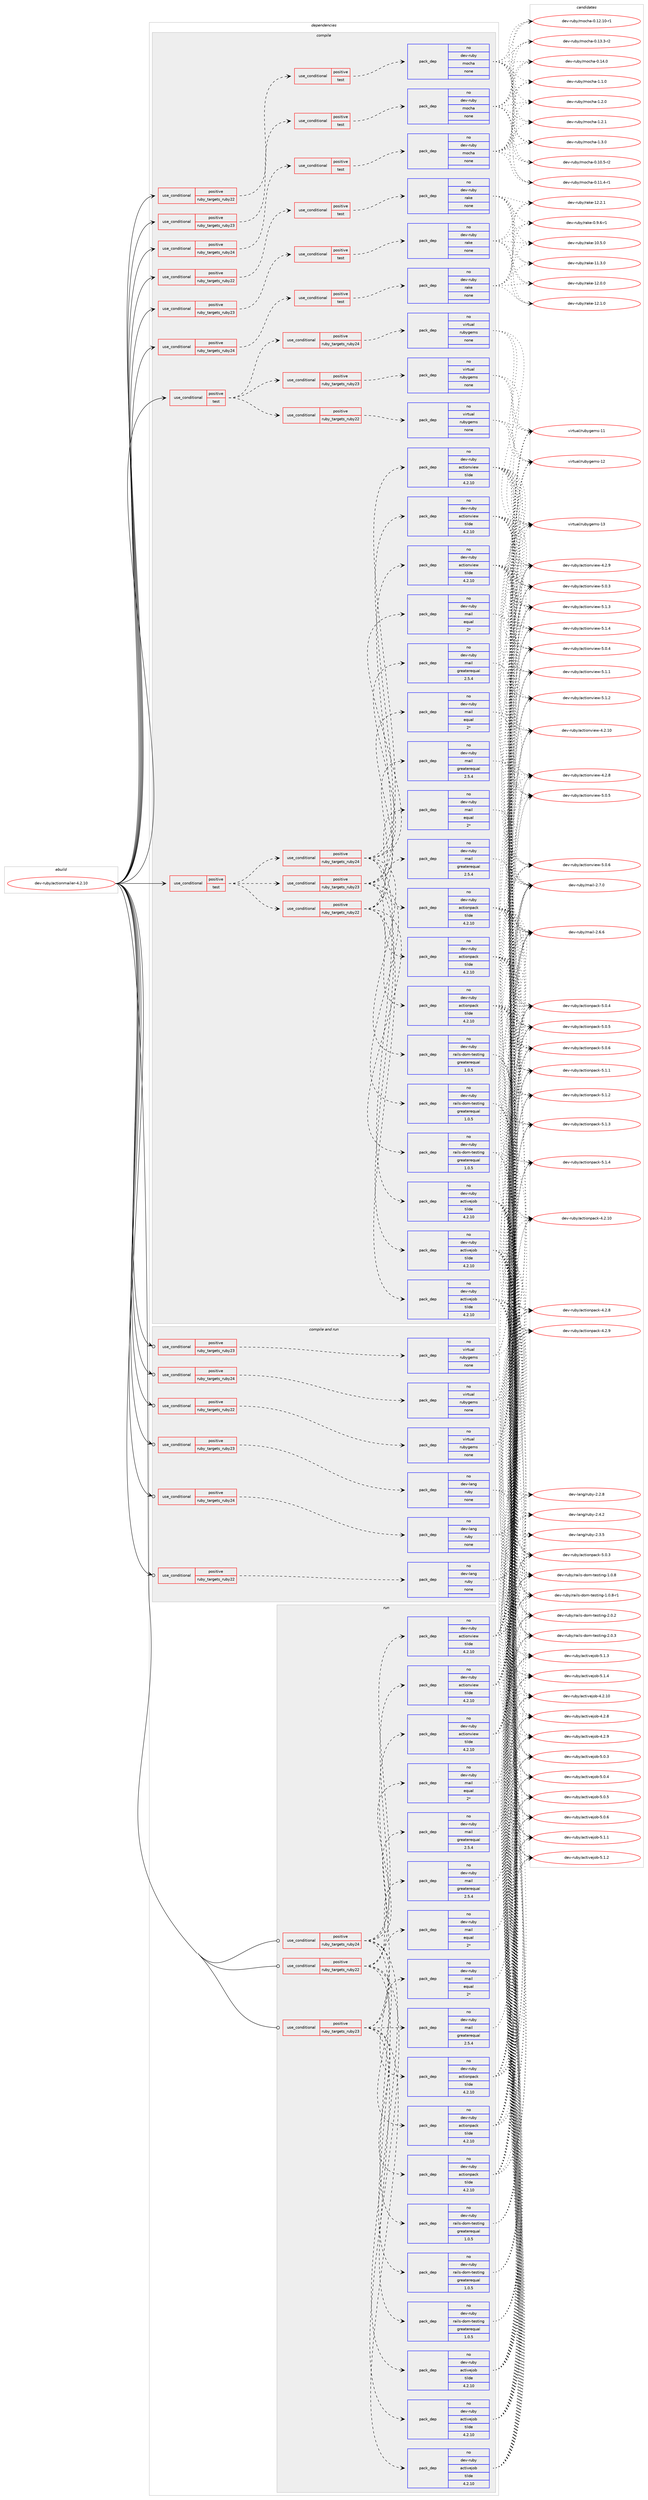 digraph prolog {

# *************
# Graph options
# *************

newrank=true;
concentrate=true;
compound=true;
graph [rankdir=LR,fontname=Helvetica,fontsize=10,ranksep=1.5];#, ranksep=2.5, nodesep=0.2];
edge  [arrowhead=vee];
node  [fontname=Helvetica,fontsize=10];

# **********
# The ebuild
# **********

subgraph cluster_leftcol {
color=gray;
rank=same;
label=<<i>ebuild</i>>;
id [label="dev-ruby/actionmailer-4.2.10", color=red, width=4, href="../dev-ruby/actionmailer-4.2.10.svg"];
}

# ****************
# The dependencies
# ****************

subgraph cluster_midcol {
color=gray;
label=<<i>dependencies</i>>;
subgraph cluster_compile {
fillcolor="#eeeeee";
style=filled;
label=<<i>compile</i>>;
subgraph cond48450 {
dependency220436 [label=<<TABLE BORDER="0" CELLBORDER="1" CELLSPACING="0" CELLPADDING="4"><TR><TD ROWSPAN="3" CELLPADDING="10">use_conditional</TD></TR><TR><TD>positive</TD></TR><TR><TD>ruby_targets_ruby22</TD></TR></TABLE>>, shape=none, color=red];
subgraph cond48451 {
dependency220437 [label=<<TABLE BORDER="0" CELLBORDER="1" CELLSPACING="0" CELLPADDING="4"><TR><TD ROWSPAN="3" CELLPADDING="10">use_conditional</TD></TR><TR><TD>positive</TD></TR><TR><TD>test</TD></TR></TABLE>>, shape=none, color=red];
subgraph pack167996 {
dependency220438 [label=<<TABLE BORDER="0" CELLBORDER="1" CELLSPACING="0" CELLPADDING="4" WIDTH="220"><TR><TD ROWSPAN="6" CELLPADDING="30">pack_dep</TD></TR><TR><TD WIDTH="110">no</TD></TR><TR><TD>dev-ruby</TD></TR><TR><TD>mocha</TD></TR><TR><TD>none</TD></TR><TR><TD></TD></TR></TABLE>>, shape=none, color=blue];
}
dependency220437:e -> dependency220438:w [weight=20,style="dashed",arrowhead="vee"];
}
dependency220436:e -> dependency220437:w [weight=20,style="dashed",arrowhead="vee"];
}
id:e -> dependency220436:w [weight=20,style="solid",arrowhead="vee"];
subgraph cond48452 {
dependency220439 [label=<<TABLE BORDER="0" CELLBORDER="1" CELLSPACING="0" CELLPADDING="4"><TR><TD ROWSPAN="3" CELLPADDING="10">use_conditional</TD></TR><TR><TD>positive</TD></TR><TR><TD>ruby_targets_ruby22</TD></TR></TABLE>>, shape=none, color=red];
subgraph cond48453 {
dependency220440 [label=<<TABLE BORDER="0" CELLBORDER="1" CELLSPACING="0" CELLPADDING="4"><TR><TD ROWSPAN="3" CELLPADDING="10">use_conditional</TD></TR><TR><TD>positive</TD></TR><TR><TD>test</TD></TR></TABLE>>, shape=none, color=red];
subgraph pack167997 {
dependency220441 [label=<<TABLE BORDER="0" CELLBORDER="1" CELLSPACING="0" CELLPADDING="4" WIDTH="220"><TR><TD ROWSPAN="6" CELLPADDING="30">pack_dep</TD></TR><TR><TD WIDTH="110">no</TD></TR><TR><TD>dev-ruby</TD></TR><TR><TD>rake</TD></TR><TR><TD>none</TD></TR><TR><TD></TD></TR></TABLE>>, shape=none, color=blue];
}
dependency220440:e -> dependency220441:w [weight=20,style="dashed",arrowhead="vee"];
}
dependency220439:e -> dependency220440:w [weight=20,style="dashed",arrowhead="vee"];
}
id:e -> dependency220439:w [weight=20,style="solid",arrowhead="vee"];
subgraph cond48454 {
dependency220442 [label=<<TABLE BORDER="0" CELLBORDER="1" CELLSPACING="0" CELLPADDING="4"><TR><TD ROWSPAN="3" CELLPADDING="10">use_conditional</TD></TR><TR><TD>positive</TD></TR><TR><TD>ruby_targets_ruby23</TD></TR></TABLE>>, shape=none, color=red];
subgraph cond48455 {
dependency220443 [label=<<TABLE BORDER="0" CELLBORDER="1" CELLSPACING="0" CELLPADDING="4"><TR><TD ROWSPAN="3" CELLPADDING="10">use_conditional</TD></TR><TR><TD>positive</TD></TR><TR><TD>test</TD></TR></TABLE>>, shape=none, color=red];
subgraph pack167998 {
dependency220444 [label=<<TABLE BORDER="0" CELLBORDER="1" CELLSPACING="0" CELLPADDING="4" WIDTH="220"><TR><TD ROWSPAN="6" CELLPADDING="30">pack_dep</TD></TR><TR><TD WIDTH="110">no</TD></TR><TR><TD>dev-ruby</TD></TR><TR><TD>mocha</TD></TR><TR><TD>none</TD></TR><TR><TD></TD></TR></TABLE>>, shape=none, color=blue];
}
dependency220443:e -> dependency220444:w [weight=20,style="dashed",arrowhead="vee"];
}
dependency220442:e -> dependency220443:w [weight=20,style="dashed",arrowhead="vee"];
}
id:e -> dependency220442:w [weight=20,style="solid",arrowhead="vee"];
subgraph cond48456 {
dependency220445 [label=<<TABLE BORDER="0" CELLBORDER="1" CELLSPACING="0" CELLPADDING="4"><TR><TD ROWSPAN="3" CELLPADDING="10">use_conditional</TD></TR><TR><TD>positive</TD></TR><TR><TD>ruby_targets_ruby23</TD></TR></TABLE>>, shape=none, color=red];
subgraph cond48457 {
dependency220446 [label=<<TABLE BORDER="0" CELLBORDER="1" CELLSPACING="0" CELLPADDING="4"><TR><TD ROWSPAN="3" CELLPADDING="10">use_conditional</TD></TR><TR><TD>positive</TD></TR><TR><TD>test</TD></TR></TABLE>>, shape=none, color=red];
subgraph pack167999 {
dependency220447 [label=<<TABLE BORDER="0" CELLBORDER="1" CELLSPACING="0" CELLPADDING="4" WIDTH="220"><TR><TD ROWSPAN="6" CELLPADDING="30">pack_dep</TD></TR><TR><TD WIDTH="110">no</TD></TR><TR><TD>dev-ruby</TD></TR><TR><TD>rake</TD></TR><TR><TD>none</TD></TR><TR><TD></TD></TR></TABLE>>, shape=none, color=blue];
}
dependency220446:e -> dependency220447:w [weight=20,style="dashed",arrowhead="vee"];
}
dependency220445:e -> dependency220446:w [weight=20,style="dashed",arrowhead="vee"];
}
id:e -> dependency220445:w [weight=20,style="solid",arrowhead="vee"];
subgraph cond48458 {
dependency220448 [label=<<TABLE BORDER="0" CELLBORDER="1" CELLSPACING="0" CELLPADDING="4"><TR><TD ROWSPAN="3" CELLPADDING="10">use_conditional</TD></TR><TR><TD>positive</TD></TR><TR><TD>ruby_targets_ruby24</TD></TR></TABLE>>, shape=none, color=red];
subgraph cond48459 {
dependency220449 [label=<<TABLE BORDER="0" CELLBORDER="1" CELLSPACING="0" CELLPADDING="4"><TR><TD ROWSPAN="3" CELLPADDING="10">use_conditional</TD></TR><TR><TD>positive</TD></TR><TR><TD>test</TD></TR></TABLE>>, shape=none, color=red];
subgraph pack168000 {
dependency220450 [label=<<TABLE BORDER="0" CELLBORDER="1" CELLSPACING="0" CELLPADDING="4" WIDTH="220"><TR><TD ROWSPAN="6" CELLPADDING="30">pack_dep</TD></TR><TR><TD WIDTH="110">no</TD></TR><TR><TD>dev-ruby</TD></TR><TR><TD>mocha</TD></TR><TR><TD>none</TD></TR><TR><TD></TD></TR></TABLE>>, shape=none, color=blue];
}
dependency220449:e -> dependency220450:w [weight=20,style="dashed",arrowhead="vee"];
}
dependency220448:e -> dependency220449:w [weight=20,style="dashed",arrowhead="vee"];
}
id:e -> dependency220448:w [weight=20,style="solid",arrowhead="vee"];
subgraph cond48460 {
dependency220451 [label=<<TABLE BORDER="0" CELLBORDER="1" CELLSPACING="0" CELLPADDING="4"><TR><TD ROWSPAN="3" CELLPADDING="10">use_conditional</TD></TR><TR><TD>positive</TD></TR><TR><TD>ruby_targets_ruby24</TD></TR></TABLE>>, shape=none, color=red];
subgraph cond48461 {
dependency220452 [label=<<TABLE BORDER="0" CELLBORDER="1" CELLSPACING="0" CELLPADDING="4"><TR><TD ROWSPAN="3" CELLPADDING="10">use_conditional</TD></TR><TR><TD>positive</TD></TR><TR><TD>test</TD></TR></TABLE>>, shape=none, color=red];
subgraph pack168001 {
dependency220453 [label=<<TABLE BORDER="0" CELLBORDER="1" CELLSPACING="0" CELLPADDING="4" WIDTH="220"><TR><TD ROWSPAN="6" CELLPADDING="30">pack_dep</TD></TR><TR><TD WIDTH="110">no</TD></TR><TR><TD>dev-ruby</TD></TR><TR><TD>rake</TD></TR><TR><TD>none</TD></TR><TR><TD></TD></TR></TABLE>>, shape=none, color=blue];
}
dependency220452:e -> dependency220453:w [weight=20,style="dashed",arrowhead="vee"];
}
dependency220451:e -> dependency220452:w [weight=20,style="dashed",arrowhead="vee"];
}
id:e -> dependency220451:w [weight=20,style="solid",arrowhead="vee"];
subgraph cond48462 {
dependency220454 [label=<<TABLE BORDER="0" CELLBORDER="1" CELLSPACING="0" CELLPADDING="4"><TR><TD ROWSPAN="3" CELLPADDING="10">use_conditional</TD></TR><TR><TD>positive</TD></TR><TR><TD>test</TD></TR></TABLE>>, shape=none, color=red];
subgraph cond48463 {
dependency220455 [label=<<TABLE BORDER="0" CELLBORDER="1" CELLSPACING="0" CELLPADDING="4"><TR><TD ROWSPAN="3" CELLPADDING="10">use_conditional</TD></TR><TR><TD>positive</TD></TR><TR><TD>ruby_targets_ruby22</TD></TR></TABLE>>, shape=none, color=red];
subgraph pack168002 {
dependency220456 [label=<<TABLE BORDER="0" CELLBORDER="1" CELLSPACING="0" CELLPADDING="4" WIDTH="220"><TR><TD ROWSPAN="6" CELLPADDING="30">pack_dep</TD></TR><TR><TD WIDTH="110">no</TD></TR><TR><TD>dev-ruby</TD></TR><TR><TD>actionpack</TD></TR><TR><TD>tilde</TD></TR><TR><TD>4.2.10</TD></TR></TABLE>>, shape=none, color=blue];
}
dependency220455:e -> dependency220456:w [weight=20,style="dashed",arrowhead="vee"];
subgraph pack168003 {
dependency220457 [label=<<TABLE BORDER="0" CELLBORDER="1" CELLSPACING="0" CELLPADDING="4" WIDTH="220"><TR><TD ROWSPAN="6" CELLPADDING="30">pack_dep</TD></TR><TR><TD WIDTH="110">no</TD></TR><TR><TD>dev-ruby</TD></TR><TR><TD>actionview</TD></TR><TR><TD>tilde</TD></TR><TR><TD>4.2.10</TD></TR></TABLE>>, shape=none, color=blue];
}
dependency220455:e -> dependency220457:w [weight=20,style="dashed",arrowhead="vee"];
subgraph pack168004 {
dependency220458 [label=<<TABLE BORDER="0" CELLBORDER="1" CELLSPACING="0" CELLPADDING="4" WIDTH="220"><TR><TD ROWSPAN="6" CELLPADDING="30">pack_dep</TD></TR><TR><TD WIDTH="110">no</TD></TR><TR><TD>dev-ruby</TD></TR><TR><TD>activejob</TD></TR><TR><TD>tilde</TD></TR><TR><TD>4.2.10</TD></TR></TABLE>>, shape=none, color=blue];
}
dependency220455:e -> dependency220458:w [weight=20,style="dashed",arrowhead="vee"];
subgraph pack168005 {
dependency220459 [label=<<TABLE BORDER="0" CELLBORDER="1" CELLSPACING="0" CELLPADDING="4" WIDTH="220"><TR><TD ROWSPAN="6" CELLPADDING="30">pack_dep</TD></TR><TR><TD WIDTH="110">no</TD></TR><TR><TD>dev-ruby</TD></TR><TR><TD>mail</TD></TR><TR><TD>greaterequal</TD></TR><TR><TD>2.5.4</TD></TR></TABLE>>, shape=none, color=blue];
}
dependency220455:e -> dependency220459:w [weight=20,style="dashed",arrowhead="vee"];
subgraph pack168006 {
dependency220460 [label=<<TABLE BORDER="0" CELLBORDER="1" CELLSPACING="0" CELLPADDING="4" WIDTH="220"><TR><TD ROWSPAN="6" CELLPADDING="30">pack_dep</TD></TR><TR><TD WIDTH="110">no</TD></TR><TR><TD>dev-ruby</TD></TR><TR><TD>mail</TD></TR><TR><TD>equal</TD></TR><TR><TD>2*</TD></TR></TABLE>>, shape=none, color=blue];
}
dependency220455:e -> dependency220460:w [weight=20,style="dashed",arrowhead="vee"];
subgraph pack168007 {
dependency220461 [label=<<TABLE BORDER="0" CELLBORDER="1" CELLSPACING="0" CELLPADDING="4" WIDTH="220"><TR><TD ROWSPAN="6" CELLPADDING="30">pack_dep</TD></TR><TR><TD WIDTH="110">no</TD></TR><TR><TD>dev-ruby</TD></TR><TR><TD>rails-dom-testing</TD></TR><TR><TD>greaterequal</TD></TR><TR><TD>1.0.5</TD></TR></TABLE>>, shape=none, color=blue];
}
dependency220455:e -> dependency220461:w [weight=20,style="dashed",arrowhead="vee"];
}
dependency220454:e -> dependency220455:w [weight=20,style="dashed",arrowhead="vee"];
subgraph cond48464 {
dependency220462 [label=<<TABLE BORDER="0" CELLBORDER="1" CELLSPACING="0" CELLPADDING="4"><TR><TD ROWSPAN="3" CELLPADDING="10">use_conditional</TD></TR><TR><TD>positive</TD></TR><TR><TD>ruby_targets_ruby23</TD></TR></TABLE>>, shape=none, color=red];
subgraph pack168008 {
dependency220463 [label=<<TABLE BORDER="0" CELLBORDER="1" CELLSPACING="0" CELLPADDING="4" WIDTH="220"><TR><TD ROWSPAN="6" CELLPADDING="30">pack_dep</TD></TR><TR><TD WIDTH="110">no</TD></TR><TR><TD>dev-ruby</TD></TR><TR><TD>actionpack</TD></TR><TR><TD>tilde</TD></TR><TR><TD>4.2.10</TD></TR></TABLE>>, shape=none, color=blue];
}
dependency220462:e -> dependency220463:w [weight=20,style="dashed",arrowhead="vee"];
subgraph pack168009 {
dependency220464 [label=<<TABLE BORDER="0" CELLBORDER="1" CELLSPACING="0" CELLPADDING="4" WIDTH="220"><TR><TD ROWSPAN="6" CELLPADDING="30">pack_dep</TD></TR><TR><TD WIDTH="110">no</TD></TR><TR><TD>dev-ruby</TD></TR><TR><TD>actionview</TD></TR><TR><TD>tilde</TD></TR><TR><TD>4.2.10</TD></TR></TABLE>>, shape=none, color=blue];
}
dependency220462:e -> dependency220464:w [weight=20,style="dashed",arrowhead="vee"];
subgraph pack168010 {
dependency220465 [label=<<TABLE BORDER="0" CELLBORDER="1" CELLSPACING="0" CELLPADDING="4" WIDTH="220"><TR><TD ROWSPAN="6" CELLPADDING="30">pack_dep</TD></TR><TR><TD WIDTH="110">no</TD></TR><TR><TD>dev-ruby</TD></TR><TR><TD>activejob</TD></TR><TR><TD>tilde</TD></TR><TR><TD>4.2.10</TD></TR></TABLE>>, shape=none, color=blue];
}
dependency220462:e -> dependency220465:w [weight=20,style="dashed",arrowhead="vee"];
subgraph pack168011 {
dependency220466 [label=<<TABLE BORDER="0" CELLBORDER="1" CELLSPACING="0" CELLPADDING="4" WIDTH="220"><TR><TD ROWSPAN="6" CELLPADDING="30">pack_dep</TD></TR><TR><TD WIDTH="110">no</TD></TR><TR><TD>dev-ruby</TD></TR><TR><TD>mail</TD></TR><TR><TD>greaterequal</TD></TR><TR><TD>2.5.4</TD></TR></TABLE>>, shape=none, color=blue];
}
dependency220462:e -> dependency220466:w [weight=20,style="dashed",arrowhead="vee"];
subgraph pack168012 {
dependency220467 [label=<<TABLE BORDER="0" CELLBORDER="1" CELLSPACING="0" CELLPADDING="4" WIDTH="220"><TR><TD ROWSPAN="6" CELLPADDING="30">pack_dep</TD></TR><TR><TD WIDTH="110">no</TD></TR><TR><TD>dev-ruby</TD></TR><TR><TD>mail</TD></TR><TR><TD>equal</TD></TR><TR><TD>2*</TD></TR></TABLE>>, shape=none, color=blue];
}
dependency220462:e -> dependency220467:w [weight=20,style="dashed",arrowhead="vee"];
subgraph pack168013 {
dependency220468 [label=<<TABLE BORDER="0" CELLBORDER="1" CELLSPACING="0" CELLPADDING="4" WIDTH="220"><TR><TD ROWSPAN="6" CELLPADDING="30">pack_dep</TD></TR><TR><TD WIDTH="110">no</TD></TR><TR><TD>dev-ruby</TD></TR><TR><TD>rails-dom-testing</TD></TR><TR><TD>greaterequal</TD></TR><TR><TD>1.0.5</TD></TR></TABLE>>, shape=none, color=blue];
}
dependency220462:e -> dependency220468:w [weight=20,style="dashed",arrowhead="vee"];
}
dependency220454:e -> dependency220462:w [weight=20,style="dashed",arrowhead="vee"];
subgraph cond48465 {
dependency220469 [label=<<TABLE BORDER="0" CELLBORDER="1" CELLSPACING="0" CELLPADDING="4"><TR><TD ROWSPAN="3" CELLPADDING="10">use_conditional</TD></TR><TR><TD>positive</TD></TR><TR><TD>ruby_targets_ruby24</TD></TR></TABLE>>, shape=none, color=red];
subgraph pack168014 {
dependency220470 [label=<<TABLE BORDER="0" CELLBORDER="1" CELLSPACING="0" CELLPADDING="4" WIDTH="220"><TR><TD ROWSPAN="6" CELLPADDING="30">pack_dep</TD></TR><TR><TD WIDTH="110">no</TD></TR><TR><TD>dev-ruby</TD></TR><TR><TD>actionpack</TD></TR><TR><TD>tilde</TD></TR><TR><TD>4.2.10</TD></TR></TABLE>>, shape=none, color=blue];
}
dependency220469:e -> dependency220470:w [weight=20,style="dashed",arrowhead="vee"];
subgraph pack168015 {
dependency220471 [label=<<TABLE BORDER="0" CELLBORDER="1" CELLSPACING="0" CELLPADDING="4" WIDTH="220"><TR><TD ROWSPAN="6" CELLPADDING="30">pack_dep</TD></TR><TR><TD WIDTH="110">no</TD></TR><TR><TD>dev-ruby</TD></TR><TR><TD>actionview</TD></TR><TR><TD>tilde</TD></TR><TR><TD>4.2.10</TD></TR></TABLE>>, shape=none, color=blue];
}
dependency220469:e -> dependency220471:w [weight=20,style="dashed",arrowhead="vee"];
subgraph pack168016 {
dependency220472 [label=<<TABLE BORDER="0" CELLBORDER="1" CELLSPACING="0" CELLPADDING="4" WIDTH="220"><TR><TD ROWSPAN="6" CELLPADDING="30">pack_dep</TD></TR><TR><TD WIDTH="110">no</TD></TR><TR><TD>dev-ruby</TD></TR><TR><TD>activejob</TD></TR><TR><TD>tilde</TD></TR><TR><TD>4.2.10</TD></TR></TABLE>>, shape=none, color=blue];
}
dependency220469:e -> dependency220472:w [weight=20,style="dashed",arrowhead="vee"];
subgraph pack168017 {
dependency220473 [label=<<TABLE BORDER="0" CELLBORDER="1" CELLSPACING="0" CELLPADDING="4" WIDTH="220"><TR><TD ROWSPAN="6" CELLPADDING="30">pack_dep</TD></TR><TR><TD WIDTH="110">no</TD></TR><TR><TD>dev-ruby</TD></TR><TR><TD>mail</TD></TR><TR><TD>greaterequal</TD></TR><TR><TD>2.5.4</TD></TR></TABLE>>, shape=none, color=blue];
}
dependency220469:e -> dependency220473:w [weight=20,style="dashed",arrowhead="vee"];
subgraph pack168018 {
dependency220474 [label=<<TABLE BORDER="0" CELLBORDER="1" CELLSPACING="0" CELLPADDING="4" WIDTH="220"><TR><TD ROWSPAN="6" CELLPADDING="30">pack_dep</TD></TR><TR><TD WIDTH="110">no</TD></TR><TR><TD>dev-ruby</TD></TR><TR><TD>mail</TD></TR><TR><TD>equal</TD></TR><TR><TD>2*</TD></TR></TABLE>>, shape=none, color=blue];
}
dependency220469:e -> dependency220474:w [weight=20,style="dashed",arrowhead="vee"];
subgraph pack168019 {
dependency220475 [label=<<TABLE BORDER="0" CELLBORDER="1" CELLSPACING="0" CELLPADDING="4" WIDTH="220"><TR><TD ROWSPAN="6" CELLPADDING="30">pack_dep</TD></TR><TR><TD WIDTH="110">no</TD></TR><TR><TD>dev-ruby</TD></TR><TR><TD>rails-dom-testing</TD></TR><TR><TD>greaterequal</TD></TR><TR><TD>1.0.5</TD></TR></TABLE>>, shape=none, color=blue];
}
dependency220469:e -> dependency220475:w [weight=20,style="dashed",arrowhead="vee"];
}
dependency220454:e -> dependency220469:w [weight=20,style="dashed",arrowhead="vee"];
}
id:e -> dependency220454:w [weight=20,style="solid",arrowhead="vee"];
subgraph cond48466 {
dependency220476 [label=<<TABLE BORDER="0" CELLBORDER="1" CELLSPACING="0" CELLPADDING="4"><TR><TD ROWSPAN="3" CELLPADDING="10">use_conditional</TD></TR><TR><TD>positive</TD></TR><TR><TD>test</TD></TR></TABLE>>, shape=none, color=red];
subgraph cond48467 {
dependency220477 [label=<<TABLE BORDER="0" CELLBORDER="1" CELLSPACING="0" CELLPADDING="4"><TR><TD ROWSPAN="3" CELLPADDING="10">use_conditional</TD></TR><TR><TD>positive</TD></TR><TR><TD>ruby_targets_ruby22</TD></TR></TABLE>>, shape=none, color=red];
subgraph pack168020 {
dependency220478 [label=<<TABLE BORDER="0" CELLBORDER="1" CELLSPACING="0" CELLPADDING="4" WIDTH="220"><TR><TD ROWSPAN="6" CELLPADDING="30">pack_dep</TD></TR><TR><TD WIDTH="110">no</TD></TR><TR><TD>virtual</TD></TR><TR><TD>rubygems</TD></TR><TR><TD>none</TD></TR><TR><TD></TD></TR></TABLE>>, shape=none, color=blue];
}
dependency220477:e -> dependency220478:w [weight=20,style="dashed",arrowhead="vee"];
}
dependency220476:e -> dependency220477:w [weight=20,style="dashed",arrowhead="vee"];
subgraph cond48468 {
dependency220479 [label=<<TABLE BORDER="0" CELLBORDER="1" CELLSPACING="0" CELLPADDING="4"><TR><TD ROWSPAN="3" CELLPADDING="10">use_conditional</TD></TR><TR><TD>positive</TD></TR><TR><TD>ruby_targets_ruby23</TD></TR></TABLE>>, shape=none, color=red];
subgraph pack168021 {
dependency220480 [label=<<TABLE BORDER="0" CELLBORDER="1" CELLSPACING="0" CELLPADDING="4" WIDTH="220"><TR><TD ROWSPAN="6" CELLPADDING="30">pack_dep</TD></TR><TR><TD WIDTH="110">no</TD></TR><TR><TD>virtual</TD></TR><TR><TD>rubygems</TD></TR><TR><TD>none</TD></TR><TR><TD></TD></TR></TABLE>>, shape=none, color=blue];
}
dependency220479:e -> dependency220480:w [weight=20,style="dashed",arrowhead="vee"];
}
dependency220476:e -> dependency220479:w [weight=20,style="dashed",arrowhead="vee"];
subgraph cond48469 {
dependency220481 [label=<<TABLE BORDER="0" CELLBORDER="1" CELLSPACING="0" CELLPADDING="4"><TR><TD ROWSPAN="3" CELLPADDING="10">use_conditional</TD></TR><TR><TD>positive</TD></TR><TR><TD>ruby_targets_ruby24</TD></TR></TABLE>>, shape=none, color=red];
subgraph pack168022 {
dependency220482 [label=<<TABLE BORDER="0" CELLBORDER="1" CELLSPACING="0" CELLPADDING="4" WIDTH="220"><TR><TD ROWSPAN="6" CELLPADDING="30">pack_dep</TD></TR><TR><TD WIDTH="110">no</TD></TR><TR><TD>virtual</TD></TR><TR><TD>rubygems</TD></TR><TR><TD>none</TD></TR><TR><TD></TD></TR></TABLE>>, shape=none, color=blue];
}
dependency220481:e -> dependency220482:w [weight=20,style="dashed",arrowhead="vee"];
}
dependency220476:e -> dependency220481:w [weight=20,style="dashed",arrowhead="vee"];
}
id:e -> dependency220476:w [weight=20,style="solid",arrowhead="vee"];
}
subgraph cluster_compileandrun {
fillcolor="#eeeeee";
style=filled;
label=<<i>compile and run</i>>;
subgraph cond48470 {
dependency220483 [label=<<TABLE BORDER="0" CELLBORDER="1" CELLSPACING="0" CELLPADDING="4"><TR><TD ROWSPAN="3" CELLPADDING="10">use_conditional</TD></TR><TR><TD>positive</TD></TR><TR><TD>ruby_targets_ruby22</TD></TR></TABLE>>, shape=none, color=red];
subgraph pack168023 {
dependency220484 [label=<<TABLE BORDER="0" CELLBORDER="1" CELLSPACING="0" CELLPADDING="4" WIDTH="220"><TR><TD ROWSPAN="6" CELLPADDING="30">pack_dep</TD></TR><TR><TD WIDTH="110">no</TD></TR><TR><TD>dev-lang</TD></TR><TR><TD>ruby</TD></TR><TR><TD>none</TD></TR><TR><TD></TD></TR></TABLE>>, shape=none, color=blue];
}
dependency220483:e -> dependency220484:w [weight=20,style="dashed",arrowhead="vee"];
}
id:e -> dependency220483:w [weight=20,style="solid",arrowhead="odotvee"];
subgraph cond48471 {
dependency220485 [label=<<TABLE BORDER="0" CELLBORDER="1" CELLSPACING="0" CELLPADDING="4"><TR><TD ROWSPAN="3" CELLPADDING="10">use_conditional</TD></TR><TR><TD>positive</TD></TR><TR><TD>ruby_targets_ruby22</TD></TR></TABLE>>, shape=none, color=red];
subgraph pack168024 {
dependency220486 [label=<<TABLE BORDER="0" CELLBORDER="1" CELLSPACING="0" CELLPADDING="4" WIDTH="220"><TR><TD ROWSPAN="6" CELLPADDING="30">pack_dep</TD></TR><TR><TD WIDTH="110">no</TD></TR><TR><TD>virtual</TD></TR><TR><TD>rubygems</TD></TR><TR><TD>none</TD></TR><TR><TD></TD></TR></TABLE>>, shape=none, color=blue];
}
dependency220485:e -> dependency220486:w [weight=20,style="dashed",arrowhead="vee"];
}
id:e -> dependency220485:w [weight=20,style="solid",arrowhead="odotvee"];
subgraph cond48472 {
dependency220487 [label=<<TABLE BORDER="0" CELLBORDER="1" CELLSPACING="0" CELLPADDING="4"><TR><TD ROWSPAN="3" CELLPADDING="10">use_conditional</TD></TR><TR><TD>positive</TD></TR><TR><TD>ruby_targets_ruby23</TD></TR></TABLE>>, shape=none, color=red];
subgraph pack168025 {
dependency220488 [label=<<TABLE BORDER="0" CELLBORDER="1" CELLSPACING="0" CELLPADDING="4" WIDTH="220"><TR><TD ROWSPAN="6" CELLPADDING="30">pack_dep</TD></TR><TR><TD WIDTH="110">no</TD></TR><TR><TD>dev-lang</TD></TR><TR><TD>ruby</TD></TR><TR><TD>none</TD></TR><TR><TD></TD></TR></TABLE>>, shape=none, color=blue];
}
dependency220487:e -> dependency220488:w [weight=20,style="dashed",arrowhead="vee"];
}
id:e -> dependency220487:w [weight=20,style="solid",arrowhead="odotvee"];
subgraph cond48473 {
dependency220489 [label=<<TABLE BORDER="0" CELLBORDER="1" CELLSPACING="0" CELLPADDING="4"><TR><TD ROWSPAN="3" CELLPADDING="10">use_conditional</TD></TR><TR><TD>positive</TD></TR><TR><TD>ruby_targets_ruby23</TD></TR></TABLE>>, shape=none, color=red];
subgraph pack168026 {
dependency220490 [label=<<TABLE BORDER="0" CELLBORDER="1" CELLSPACING="0" CELLPADDING="4" WIDTH="220"><TR><TD ROWSPAN="6" CELLPADDING="30">pack_dep</TD></TR><TR><TD WIDTH="110">no</TD></TR><TR><TD>virtual</TD></TR><TR><TD>rubygems</TD></TR><TR><TD>none</TD></TR><TR><TD></TD></TR></TABLE>>, shape=none, color=blue];
}
dependency220489:e -> dependency220490:w [weight=20,style="dashed",arrowhead="vee"];
}
id:e -> dependency220489:w [weight=20,style="solid",arrowhead="odotvee"];
subgraph cond48474 {
dependency220491 [label=<<TABLE BORDER="0" CELLBORDER="1" CELLSPACING="0" CELLPADDING="4"><TR><TD ROWSPAN="3" CELLPADDING="10">use_conditional</TD></TR><TR><TD>positive</TD></TR><TR><TD>ruby_targets_ruby24</TD></TR></TABLE>>, shape=none, color=red];
subgraph pack168027 {
dependency220492 [label=<<TABLE BORDER="0" CELLBORDER="1" CELLSPACING="0" CELLPADDING="4" WIDTH="220"><TR><TD ROWSPAN="6" CELLPADDING="30">pack_dep</TD></TR><TR><TD WIDTH="110">no</TD></TR><TR><TD>dev-lang</TD></TR><TR><TD>ruby</TD></TR><TR><TD>none</TD></TR><TR><TD></TD></TR></TABLE>>, shape=none, color=blue];
}
dependency220491:e -> dependency220492:w [weight=20,style="dashed",arrowhead="vee"];
}
id:e -> dependency220491:w [weight=20,style="solid",arrowhead="odotvee"];
subgraph cond48475 {
dependency220493 [label=<<TABLE BORDER="0" CELLBORDER="1" CELLSPACING="0" CELLPADDING="4"><TR><TD ROWSPAN="3" CELLPADDING="10">use_conditional</TD></TR><TR><TD>positive</TD></TR><TR><TD>ruby_targets_ruby24</TD></TR></TABLE>>, shape=none, color=red];
subgraph pack168028 {
dependency220494 [label=<<TABLE BORDER="0" CELLBORDER="1" CELLSPACING="0" CELLPADDING="4" WIDTH="220"><TR><TD ROWSPAN="6" CELLPADDING="30">pack_dep</TD></TR><TR><TD WIDTH="110">no</TD></TR><TR><TD>virtual</TD></TR><TR><TD>rubygems</TD></TR><TR><TD>none</TD></TR><TR><TD></TD></TR></TABLE>>, shape=none, color=blue];
}
dependency220493:e -> dependency220494:w [weight=20,style="dashed",arrowhead="vee"];
}
id:e -> dependency220493:w [weight=20,style="solid",arrowhead="odotvee"];
}
subgraph cluster_run {
fillcolor="#eeeeee";
style=filled;
label=<<i>run</i>>;
subgraph cond48476 {
dependency220495 [label=<<TABLE BORDER="0" CELLBORDER="1" CELLSPACING="0" CELLPADDING="4"><TR><TD ROWSPAN="3" CELLPADDING="10">use_conditional</TD></TR><TR><TD>positive</TD></TR><TR><TD>ruby_targets_ruby22</TD></TR></TABLE>>, shape=none, color=red];
subgraph pack168029 {
dependency220496 [label=<<TABLE BORDER="0" CELLBORDER="1" CELLSPACING="0" CELLPADDING="4" WIDTH="220"><TR><TD ROWSPAN="6" CELLPADDING="30">pack_dep</TD></TR><TR><TD WIDTH="110">no</TD></TR><TR><TD>dev-ruby</TD></TR><TR><TD>actionpack</TD></TR><TR><TD>tilde</TD></TR><TR><TD>4.2.10</TD></TR></TABLE>>, shape=none, color=blue];
}
dependency220495:e -> dependency220496:w [weight=20,style="dashed",arrowhead="vee"];
subgraph pack168030 {
dependency220497 [label=<<TABLE BORDER="0" CELLBORDER="1" CELLSPACING="0" CELLPADDING="4" WIDTH="220"><TR><TD ROWSPAN="6" CELLPADDING="30">pack_dep</TD></TR><TR><TD WIDTH="110">no</TD></TR><TR><TD>dev-ruby</TD></TR><TR><TD>actionview</TD></TR><TR><TD>tilde</TD></TR><TR><TD>4.2.10</TD></TR></TABLE>>, shape=none, color=blue];
}
dependency220495:e -> dependency220497:w [weight=20,style="dashed",arrowhead="vee"];
subgraph pack168031 {
dependency220498 [label=<<TABLE BORDER="0" CELLBORDER="1" CELLSPACING="0" CELLPADDING="4" WIDTH="220"><TR><TD ROWSPAN="6" CELLPADDING="30">pack_dep</TD></TR><TR><TD WIDTH="110">no</TD></TR><TR><TD>dev-ruby</TD></TR><TR><TD>activejob</TD></TR><TR><TD>tilde</TD></TR><TR><TD>4.2.10</TD></TR></TABLE>>, shape=none, color=blue];
}
dependency220495:e -> dependency220498:w [weight=20,style="dashed",arrowhead="vee"];
subgraph pack168032 {
dependency220499 [label=<<TABLE BORDER="0" CELLBORDER="1" CELLSPACING="0" CELLPADDING="4" WIDTH="220"><TR><TD ROWSPAN="6" CELLPADDING="30">pack_dep</TD></TR><TR><TD WIDTH="110">no</TD></TR><TR><TD>dev-ruby</TD></TR><TR><TD>mail</TD></TR><TR><TD>greaterequal</TD></TR><TR><TD>2.5.4</TD></TR></TABLE>>, shape=none, color=blue];
}
dependency220495:e -> dependency220499:w [weight=20,style="dashed",arrowhead="vee"];
subgraph pack168033 {
dependency220500 [label=<<TABLE BORDER="0" CELLBORDER="1" CELLSPACING="0" CELLPADDING="4" WIDTH="220"><TR><TD ROWSPAN="6" CELLPADDING="30">pack_dep</TD></TR><TR><TD WIDTH="110">no</TD></TR><TR><TD>dev-ruby</TD></TR><TR><TD>mail</TD></TR><TR><TD>equal</TD></TR><TR><TD>2*</TD></TR></TABLE>>, shape=none, color=blue];
}
dependency220495:e -> dependency220500:w [weight=20,style="dashed",arrowhead="vee"];
subgraph pack168034 {
dependency220501 [label=<<TABLE BORDER="0" CELLBORDER="1" CELLSPACING="0" CELLPADDING="4" WIDTH="220"><TR><TD ROWSPAN="6" CELLPADDING="30">pack_dep</TD></TR><TR><TD WIDTH="110">no</TD></TR><TR><TD>dev-ruby</TD></TR><TR><TD>rails-dom-testing</TD></TR><TR><TD>greaterequal</TD></TR><TR><TD>1.0.5</TD></TR></TABLE>>, shape=none, color=blue];
}
dependency220495:e -> dependency220501:w [weight=20,style="dashed",arrowhead="vee"];
}
id:e -> dependency220495:w [weight=20,style="solid",arrowhead="odot"];
subgraph cond48477 {
dependency220502 [label=<<TABLE BORDER="0" CELLBORDER="1" CELLSPACING="0" CELLPADDING="4"><TR><TD ROWSPAN="3" CELLPADDING="10">use_conditional</TD></TR><TR><TD>positive</TD></TR><TR><TD>ruby_targets_ruby23</TD></TR></TABLE>>, shape=none, color=red];
subgraph pack168035 {
dependency220503 [label=<<TABLE BORDER="0" CELLBORDER="1" CELLSPACING="0" CELLPADDING="4" WIDTH="220"><TR><TD ROWSPAN="6" CELLPADDING="30">pack_dep</TD></TR><TR><TD WIDTH="110">no</TD></TR><TR><TD>dev-ruby</TD></TR><TR><TD>actionpack</TD></TR><TR><TD>tilde</TD></TR><TR><TD>4.2.10</TD></TR></TABLE>>, shape=none, color=blue];
}
dependency220502:e -> dependency220503:w [weight=20,style="dashed",arrowhead="vee"];
subgraph pack168036 {
dependency220504 [label=<<TABLE BORDER="0" CELLBORDER="1" CELLSPACING="0" CELLPADDING="4" WIDTH="220"><TR><TD ROWSPAN="6" CELLPADDING="30">pack_dep</TD></TR><TR><TD WIDTH="110">no</TD></TR><TR><TD>dev-ruby</TD></TR><TR><TD>actionview</TD></TR><TR><TD>tilde</TD></TR><TR><TD>4.2.10</TD></TR></TABLE>>, shape=none, color=blue];
}
dependency220502:e -> dependency220504:w [weight=20,style="dashed",arrowhead="vee"];
subgraph pack168037 {
dependency220505 [label=<<TABLE BORDER="0" CELLBORDER="1" CELLSPACING="0" CELLPADDING="4" WIDTH="220"><TR><TD ROWSPAN="6" CELLPADDING="30">pack_dep</TD></TR><TR><TD WIDTH="110">no</TD></TR><TR><TD>dev-ruby</TD></TR><TR><TD>activejob</TD></TR><TR><TD>tilde</TD></TR><TR><TD>4.2.10</TD></TR></TABLE>>, shape=none, color=blue];
}
dependency220502:e -> dependency220505:w [weight=20,style="dashed",arrowhead="vee"];
subgraph pack168038 {
dependency220506 [label=<<TABLE BORDER="0" CELLBORDER="1" CELLSPACING="0" CELLPADDING="4" WIDTH="220"><TR><TD ROWSPAN="6" CELLPADDING="30">pack_dep</TD></TR><TR><TD WIDTH="110">no</TD></TR><TR><TD>dev-ruby</TD></TR><TR><TD>mail</TD></TR><TR><TD>greaterequal</TD></TR><TR><TD>2.5.4</TD></TR></TABLE>>, shape=none, color=blue];
}
dependency220502:e -> dependency220506:w [weight=20,style="dashed",arrowhead="vee"];
subgraph pack168039 {
dependency220507 [label=<<TABLE BORDER="0" CELLBORDER="1" CELLSPACING="0" CELLPADDING="4" WIDTH="220"><TR><TD ROWSPAN="6" CELLPADDING="30">pack_dep</TD></TR><TR><TD WIDTH="110">no</TD></TR><TR><TD>dev-ruby</TD></TR><TR><TD>mail</TD></TR><TR><TD>equal</TD></TR><TR><TD>2*</TD></TR></TABLE>>, shape=none, color=blue];
}
dependency220502:e -> dependency220507:w [weight=20,style="dashed",arrowhead="vee"];
subgraph pack168040 {
dependency220508 [label=<<TABLE BORDER="0" CELLBORDER="1" CELLSPACING="0" CELLPADDING="4" WIDTH="220"><TR><TD ROWSPAN="6" CELLPADDING="30">pack_dep</TD></TR><TR><TD WIDTH="110">no</TD></TR><TR><TD>dev-ruby</TD></TR><TR><TD>rails-dom-testing</TD></TR><TR><TD>greaterequal</TD></TR><TR><TD>1.0.5</TD></TR></TABLE>>, shape=none, color=blue];
}
dependency220502:e -> dependency220508:w [weight=20,style="dashed",arrowhead="vee"];
}
id:e -> dependency220502:w [weight=20,style="solid",arrowhead="odot"];
subgraph cond48478 {
dependency220509 [label=<<TABLE BORDER="0" CELLBORDER="1" CELLSPACING="0" CELLPADDING="4"><TR><TD ROWSPAN="3" CELLPADDING="10">use_conditional</TD></TR><TR><TD>positive</TD></TR><TR><TD>ruby_targets_ruby24</TD></TR></TABLE>>, shape=none, color=red];
subgraph pack168041 {
dependency220510 [label=<<TABLE BORDER="0" CELLBORDER="1" CELLSPACING="0" CELLPADDING="4" WIDTH="220"><TR><TD ROWSPAN="6" CELLPADDING="30">pack_dep</TD></TR><TR><TD WIDTH="110">no</TD></TR><TR><TD>dev-ruby</TD></TR><TR><TD>actionpack</TD></TR><TR><TD>tilde</TD></TR><TR><TD>4.2.10</TD></TR></TABLE>>, shape=none, color=blue];
}
dependency220509:e -> dependency220510:w [weight=20,style="dashed",arrowhead="vee"];
subgraph pack168042 {
dependency220511 [label=<<TABLE BORDER="0" CELLBORDER="1" CELLSPACING="0" CELLPADDING="4" WIDTH="220"><TR><TD ROWSPAN="6" CELLPADDING="30">pack_dep</TD></TR><TR><TD WIDTH="110">no</TD></TR><TR><TD>dev-ruby</TD></TR><TR><TD>actionview</TD></TR><TR><TD>tilde</TD></TR><TR><TD>4.2.10</TD></TR></TABLE>>, shape=none, color=blue];
}
dependency220509:e -> dependency220511:w [weight=20,style="dashed",arrowhead="vee"];
subgraph pack168043 {
dependency220512 [label=<<TABLE BORDER="0" CELLBORDER="1" CELLSPACING="0" CELLPADDING="4" WIDTH="220"><TR><TD ROWSPAN="6" CELLPADDING="30">pack_dep</TD></TR><TR><TD WIDTH="110">no</TD></TR><TR><TD>dev-ruby</TD></TR><TR><TD>activejob</TD></TR><TR><TD>tilde</TD></TR><TR><TD>4.2.10</TD></TR></TABLE>>, shape=none, color=blue];
}
dependency220509:e -> dependency220512:w [weight=20,style="dashed",arrowhead="vee"];
subgraph pack168044 {
dependency220513 [label=<<TABLE BORDER="0" CELLBORDER="1" CELLSPACING="0" CELLPADDING="4" WIDTH="220"><TR><TD ROWSPAN="6" CELLPADDING="30">pack_dep</TD></TR><TR><TD WIDTH="110">no</TD></TR><TR><TD>dev-ruby</TD></TR><TR><TD>mail</TD></TR><TR><TD>greaterequal</TD></TR><TR><TD>2.5.4</TD></TR></TABLE>>, shape=none, color=blue];
}
dependency220509:e -> dependency220513:w [weight=20,style="dashed",arrowhead="vee"];
subgraph pack168045 {
dependency220514 [label=<<TABLE BORDER="0" CELLBORDER="1" CELLSPACING="0" CELLPADDING="4" WIDTH="220"><TR><TD ROWSPAN="6" CELLPADDING="30">pack_dep</TD></TR><TR><TD WIDTH="110">no</TD></TR><TR><TD>dev-ruby</TD></TR><TR><TD>mail</TD></TR><TR><TD>equal</TD></TR><TR><TD>2*</TD></TR></TABLE>>, shape=none, color=blue];
}
dependency220509:e -> dependency220514:w [weight=20,style="dashed",arrowhead="vee"];
subgraph pack168046 {
dependency220515 [label=<<TABLE BORDER="0" CELLBORDER="1" CELLSPACING="0" CELLPADDING="4" WIDTH="220"><TR><TD ROWSPAN="6" CELLPADDING="30">pack_dep</TD></TR><TR><TD WIDTH="110">no</TD></TR><TR><TD>dev-ruby</TD></TR><TR><TD>rails-dom-testing</TD></TR><TR><TD>greaterequal</TD></TR><TR><TD>1.0.5</TD></TR></TABLE>>, shape=none, color=blue];
}
dependency220509:e -> dependency220515:w [weight=20,style="dashed",arrowhead="vee"];
}
id:e -> dependency220509:w [weight=20,style="solid",arrowhead="odot"];
}
}

# **************
# The candidates
# **************

subgraph cluster_choices {
rank=same;
color=gray;
label=<<i>candidates</i>>;

subgraph choice167996 {
color=black;
nodesep=1;
choice1001011184511411798121471091119910497454846494846534511450 [label="dev-ruby/mocha-0.10.5-r2", color=red, width=4,href="../dev-ruby/mocha-0.10.5-r2.svg"];
choice1001011184511411798121471091119910497454846494946524511449 [label="dev-ruby/mocha-0.11.4-r1", color=red, width=4,href="../dev-ruby/mocha-0.11.4-r1.svg"];
choice100101118451141179812147109111991049745484649504649484511449 [label="dev-ruby/mocha-0.12.10-r1", color=red, width=4,href="../dev-ruby/mocha-0.12.10-r1.svg"];
choice1001011184511411798121471091119910497454846495146514511450 [label="dev-ruby/mocha-0.13.3-r2", color=red, width=4,href="../dev-ruby/mocha-0.13.3-r2.svg"];
choice100101118451141179812147109111991049745484649524648 [label="dev-ruby/mocha-0.14.0", color=red, width=4,href="../dev-ruby/mocha-0.14.0.svg"];
choice1001011184511411798121471091119910497454946494648 [label="dev-ruby/mocha-1.1.0", color=red, width=4,href="../dev-ruby/mocha-1.1.0.svg"];
choice1001011184511411798121471091119910497454946504648 [label="dev-ruby/mocha-1.2.0", color=red, width=4,href="../dev-ruby/mocha-1.2.0.svg"];
choice1001011184511411798121471091119910497454946504649 [label="dev-ruby/mocha-1.2.1", color=red, width=4,href="../dev-ruby/mocha-1.2.1.svg"];
choice1001011184511411798121471091119910497454946514648 [label="dev-ruby/mocha-1.3.0", color=red, width=4,href="../dev-ruby/mocha-1.3.0.svg"];
dependency220438:e -> choice1001011184511411798121471091119910497454846494846534511450:w [style=dotted,weight="100"];
dependency220438:e -> choice1001011184511411798121471091119910497454846494946524511449:w [style=dotted,weight="100"];
dependency220438:e -> choice100101118451141179812147109111991049745484649504649484511449:w [style=dotted,weight="100"];
dependency220438:e -> choice1001011184511411798121471091119910497454846495146514511450:w [style=dotted,weight="100"];
dependency220438:e -> choice100101118451141179812147109111991049745484649524648:w [style=dotted,weight="100"];
dependency220438:e -> choice1001011184511411798121471091119910497454946494648:w [style=dotted,weight="100"];
dependency220438:e -> choice1001011184511411798121471091119910497454946504648:w [style=dotted,weight="100"];
dependency220438:e -> choice1001011184511411798121471091119910497454946504649:w [style=dotted,weight="100"];
dependency220438:e -> choice1001011184511411798121471091119910497454946514648:w [style=dotted,weight="100"];
}
subgraph choice167997 {
color=black;
nodesep=1;
choice100101118451141179812147114971071014548465746544511449 [label="dev-ruby/rake-0.9.6-r1", color=red, width=4,href="../dev-ruby/rake-0.9.6-r1.svg"];
choice1001011184511411798121471149710710145494846534648 [label="dev-ruby/rake-10.5.0", color=red, width=4,href="../dev-ruby/rake-10.5.0.svg"];
choice1001011184511411798121471149710710145494946514648 [label="dev-ruby/rake-11.3.0", color=red, width=4,href="../dev-ruby/rake-11.3.0.svg"];
choice1001011184511411798121471149710710145495046484648 [label="dev-ruby/rake-12.0.0", color=red, width=4,href="../dev-ruby/rake-12.0.0.svg"];
choice1001011184511411798121471149710710145495046494648 [label="dev-ruby/rake-12.1.0", color=red, width=4,href="../dev-ruby/rake-12.1.0.svg"];
choice1001011184511411798121471149710710145495046504649 [label="dev-ruby/rake-12.2.1", color=red, width=4,href="../dev-ruby/rake-12.2.1.svg"];
dependency220441:e -> choice100101118451141179812147114971071014548465746544511449:w [style=dotted,weight="100"];
dependency220441:e -> choice1001011184511411798121471149710710145494846534648:w [style=dotted,weight="100"];
dependency220441:e -> choice1001011184511411798121471149710710145494946514648:w [style=dotted,weight="100"];
dependency220441:e -> choice1001011184511411798121471149710710145495046484648:w [style=dotted,weight="100"];
dependency220441:e -> choice1001011184511411798121471149710710145495046494648:w [style=dotted,weight="100"];
dependency220441:e -> choice1001011184511411798121471149710710145495046504649:w [style=dotted,weight="100"];
}
subgraph choice167998 {
color=black;
nodesep=1;
choice1001011184511411798121471091119910497454846494846534511450 [label="dev-ruby/mocha-0.10.5-r2", color=red, width=4,href="../dev-ruby/mocha-0.10.5-r2.svg"];
choice1001011184511411798121471091119910497454846494946524511449 [label="dev-ruby/mocha-0.11.4-r1", color=red, width=4,href="../dev-ruby/mocha-0.11.4-r1.svg"];
choice100101118451141179812147109111991049745484649504649484511449 [label="dev-ruby/mocha-0.12.10-r1", color=red, width=4,href="../dev-ruby/mocha-0.12.10-r1.svg"];
choice1001011184511411798121471091119910497454846495146514511450 [label="dev-ruby/mocha-0.13.3-r2", color=red, width=4,href="../dev-ruby/mocha-0.13.3-r2.svg"];
choice100101118451141179812147109111991049745484649524648 [label="dev-ruby/mocha-0.14.0", color=red, width=4,href="../dev-ruby/mocha-0.14.0.svg"];
choice1001011184511411798121471091119910497454946494648 [label="dev-ruby/mocha-1.1.0", color=red, width=4,href="../dev-ruby/mocha-1.1.0.svg"];
choice1001011184511411798121471091119910497454946504648 [label="dev-ruby/mocha-1.2.0", color=red, width=4,href="../dev-ruby/mocha-1.2.0.svg"];
choice1001011184511411798121471091119910497454946504649 [label="dev-ruby/mocha-1.2.1", color=red, width=4,href="../dev-ruby/mocha-1.2.1.svg"];
choice1001011184511411798121471091119910497454946514648 [label="dev-ruby/mocha-1.3.0", color=red, width=4,href="../dev-ruby/mocha-1.3.0.svg"];
dependency220444:e -> choice1001011184511411798121471091119910497454846494846534511450:w [style=dotted,weight="100"];
dependency220444:e -> choice1001011184511411798121471091119910497454846494946524511449:w [style=dotted,weight="100"];
dependency220444:e -> choice100101118451141179812147109111991049745484649504649484511449:w [style=dotted,weight="100"];
dependency220444:e -> choice1001011184511411798121471091119910497454846495146514511450:w [style=dotted,weight="100"];
dependency220444:e -> choice100101118451141179812147109111991049745484649524648:w [style=dotted,weight="100"];
dependency220444:e -> choice1001011184511411798121471091119910497454946494648:w [style=dotted,weight="100"];
dependency220444:e -> choice1001011184511411798121471091119910497454946504648:w [style=dotted,weight="100"];
dependency220444:e -> choice1001011184511411798121471091119910497454946504649:w [style=dotted,weight="100"];
dependency220444:e -> choice1001011184511411798121471091119910497454946514648:w [style=dotted,weight="100"];
}
subgraph choice167999 {
color=black;
nodesep=1;
choice100101118451141179812147114971071014548465746544511449 [label="dev-ruby/rake-0.9.6-r1", color=red, width=4,href="../dev-ruby/rake-0.9.6-r1.svg"];
choice1001011184511411798121471149710710145494846534648 [label="dev-ruby/rake-10.5.0", color=red, width=4,href="../dev-ruby/rake-10.5.0.svg"];
choice1001011184511411798121471149710710145494946514648 [label="dev-ruby/rake-11.3.0", color=red, width=4,href="../dev-ruby/rake-11.3.0.svg"];
choice1001011184511411798121471149710710145495046484648 [label="dev-ruby/rake-12.0.0", color=red, width=4,href="../dev-ruby/rake-12.0.0.svg"];
choice1001011184511411798121471149710710145495046494648 [label="dev-ruby/rake-12.1.0", color=red, width=4,href="../dev-ruby/rake-12.1.0.svg"];
choice1001011184511411798121471149710710145495046504649 [label="dev-ruby/rake-12.2.1", color=red, width=4,href="../dev-ruby/rake-12.2.1.svg"];
dependency220447:e -> choice100101118451141179812147114971071014548465746544511449:w [style=dotted,weight="100"];
dependency220447:e -> choice1001011184511411798121471149710710145494846534648:w [style=dotted,weight="100"];
dependency220447:e -> choice1001011184511411798121471149710710145494946514648:w [style=dotted,weight="100"];
dependency220447:e -> choice1001011184511411798121471149710710145495046484648:w [style=dotted,weight="100"];
dependency220447:e -> choice1001011184511411798121471149710710145495046494648:w [style=dotted,weight="100"];
dependency220447:e -> choice1001011184511411798121471149710710145495046504649:w [style=dotted,weight="100"];
}
subgraph choice168000 {
color=black;
nodesep=1;
choice1001011184511411798121471091119910497454846494846534511450 [label="dev-ruby/mocha-0.10.5-r2", color=red, width=4,href="../dev-ruby/mocha-0.10.5-r2.svg"];
choice1001011184511411798121471091119910497454846494946524511449 [label="dev-ruby/mocha-0.11.4-r1", color=red, width=4,href="../dev-ruby/mocha-0.11.4-r1.svg"];
choice100101118451141179812147109111991049745484649504649484511449 [label="dev-ruby/mocha-0.12.10-r1", color=red, width=4,href="../dev-ruby/mocha-0.12.10-r1.svg"];
choice1001011184511411798121471091119910497454846495146514511450 [label="dev-ruby/mocha-0.13.3-r2", color=red, width=4,href="../dev-ruby/mocha-0.13.3-r2.svg"];
choice100101118451141179812147109111991049745484649524648 [label="dev-ruby/mocha-0.14.0", color=red, width=4,href="../dev-ruby/mocha-0.14.0.svg"];
choice1001011184511411798121471091119910497454946494648 [label="dev-ruby/mocha-1.1.0", color=red, width=4,href="../dev-ruby/mocha-1.1.0.svg"];
choice1001011184511411798121471091119910497454946504648 [label="dev-ruby/mocha-1.2.0", color=red, width=4,href="../dev-ruby/mocha-1.2.0.svg"];
choice1001011184511411798121471091119910497454946504649 [label="dev-ruby/mocha-1.2.1", color=red, width=4,href="../dev-ruby/mocha-1.2.1.svg"];
choice1001011184511411798121471091119910497454946514648 [label="dev-ruby/mocha-1.3.0", color=red, width=4,href="../dev-ruby/mocha-1.3.0.svg"];
dependency220450:e -> choice1001011184511411798121471091119910497454846494846534511450:w [style=dotted,weight="100"];
dependency220450:e -> choice1001011184511411798121471091119910497454846494946524511449:w [style=dotted,weight="100"];
dependency220450:e -> choice100101118451141179812147109111991049745484649504649484511449:w [style=dotted,weight="100"];
dependency220450:e -> choice1001011184511411798121471091119910497454846495146514511450:w [style=dotted,weight="100"];
dependency220450:e -> choice100101118451141179812147109111991049745484649524648:w [style=dotted,weight="100"];
dependency220450:e -> choice1001011184511411798121471091119910497454946494648:w [style=dotted,weight="100"];
dependency220450:e -> choice1001011184511411798121471091119910497454946504648:w [style=dotted,weight="100"];
dependency220450:e -> choice1001011184511411798121471091119910497454946504649:w [style=dotted,weight="100"];
dependency220450:e -> choice1001011184511411798121471091119910497454946514648:w [style=dotted,weight="100"];
}
subgraph choice168001 {
color=black;
nodesep=1;
choice100101118451141179812147114971071014548465746544511449 [label="dev-ruby/rake-0.9.6-r1", color=red, width=4,href="../dev-ruby/rake-0.9.6-r1.svg"];
choice1001011184511411798121471149710710145494846534648 [label="dev-ruby/rake-10.5.0", color=red, width=4,href="../dev-ruby/rake-10.5.0.svg"];
choice1001011184511411798121471149710710145494946514648 [label="dev-ruby/rake-11.3.0", color=red, width=4,href="../dev-ruby/rake-11.3.0.svg"];
choice1001011184511411798121471149710710145495046484648 [label="dev-ruby/rake-12.0.0", color=red, width=4,href="../dev-ruby/rake-12.0.0.svg"];
choice1001011184511411798121471149710710145495046494648 [label="dev-ruby/rake-12.1.0", color=red, width=4,href="../dev-ruby/rake-12.1.0.svg"];
choice1001011184511411798121471149710710145495046504649 [label="dev-ruby/rake-12.2.1", color=red, width=4,href="../dev-ruby/rake-12.2.1.svg"];
dependency220453:e -> choice100101118451141179812147114971071014548465746544511449:w [style=dotted,weight="100"];
dependency220453:e -> choice1001011184511411798121471149710710145494846534648:w [style=dotted,weight="100"];
dependency220453:e -> choice1001011184511411798121471149710710145494946514648:w [style=dotted,weight="100"];
dependency220453:e -> choice1001011184511411798121471149710710145495046484648:w [style=dotted,weight="100"];
dependency220453:e -> choice1001011184511411798121471149710710145495046494648:w [style=dotted,weight="100"];
dependency220453:e -> choice1001011184511411798121471149710710145495046504649:w [style=dotted,weight="100"];
}
subgraph choice168002 {
color=black;
nodesep=1;
choice1001011184511411798121479799116105111110112979910745524650464948 [label="dev-ruby/actionpack-4.2.10", color=red, width=4,href="../dev-ruby/actionpack-4.2.10.svg"];
choice10010111845114117981214797991161051111101129799107455246504656 [label="dev-ruby/actionpack-4.2.8", color=red, width=4,href="../dev-ruby/actionpack-4.2.8.svg"];
choice10010111845114117981214797991161051111101129799107455246504657 [label="dev-ruby/actionpack-4.2.9", color=red, width=4,href="../dev-ruby/actionpack-4.2.9.svg"];
choice10010111845114117981214797991161051111101129799107455346484651 [label="dev-ruby/actionpack-5.0.3", color=red, width=4,href="../dev-ruby/actionpack-5.0.3.svg"];
choice10010111845114117981214797991161051111101129799107455346484652 [label="dev-ruby/actionpack-5.0.4", color=red, width=4,href="../dev-ruby/actionpack-5.0.4.svg"];
choice10010111845114117981214797991161051111101129799107455346484653 [label="dev-ruby/actionpack-5.0.5", color=red, width=4,href="../dev-ruby/actionpack-5.0.5.svg"];
choice10010111845114117981214797991161051111101129799107455346484654 [label="dev-ruby/actionpack-5.0.6", color=red, width=4,href="../dev-ruby/actionpack-5.0.6.svg"];
choice10010111845114117981214797991161051111101129799107455346494649 [label="dev-ruby/actionpack-5.1.1", color=red, width=4,href="../dev-ruby/actionpack-5.1.1.svg"];
choice10010111845114117981214797991161051111101129799107455346494650 [label="dev-ruby/actionpack-5.1.2", color=red, width=4,href="../dev-ruby/actionpack-5.1.2.svg"];
choice10010111845114117981214797991161051111101129799107455346494651 [label="dev-ruby/actionpack-5.1.3", color=red, width=4,href="../dev-ruby/actionpack-5.1.3.svg"];
choice10010111845114117981214797991161051111101129799107455346494652 [label="dev-ruby/actionpack-5.1.4", color=red, width=4,href="../dev-ruby/actionpack-5.1.4.svg"];
dependency220456:e -> choice1001011184511411798121479799116105111110112979910745524650464948:w [style=dotted,weight="100"];
dependency220456:e -> choice10010111845114117981214797991161051111101129799107455246504656:w [style=dotted,weight="100"];
dependency220456:e -> choice10010111845114117981214797991161051111101129799107455246504657:w [style=dotted,weight="100"];
dependency220456:e -> choice10010111845114117981214797991161051111101129799107455346484651:w [style=dotted,weight="100"];
dependency220456:e -> choice10010111845114117981214797991161051111101129799107455346484652:w [style=dotted,weight="100"];
dependency220456:e -> choice10010111845114117981214797991161051111101129799107455346484653:w [style=dotted,weight="100"];
dependency220456:e -> choice10010111845114117981214797991161051111101129799107455346484654:w [style=dotted,weight="100"];
dependency220456:e -> choice10010111845114117981214797991161051111101129799107455346494649:w [style=dotted,weight="100"];
dependency220456:e -> choice10010111845114117981214797991161051111101129799107455346494650:w [style=dotted,weight="100"];
dependency220456:e -> choice10010111845114117981214797991161051111101129799107455346494651:w [style=dotted,weight="100"];
dependency220456:e -> choice10010111845114117981214797991161051111101129799107455346494652:w [style=dotted,weight="100"];
}
subgraph choice168003 {
color=black;
nodesep=1;
choice100101118451141179812147979911610511111011810510111945524650464948 [label="dev-ruby/actionview-4.2.10", color=red, width=4,href="../dev-ruby/actionview-4.2.10.svg"];
choice1001011184511411798121479799116105111110118105101119455246504656 [label="dev-ruby/actionview-4.2.8", color=red, width=4,href="../dev-ruby/actionview-4.2.8.svg"];
choice1001011184511411798121479799116105111110118105101119455246504657 [label="dev-ruby/actionview-4.2.9", color=red, width=4,href="../dev-ruby/actionview-4.2.9.svg"];
choice1001011184511411798121479799116105111110118105101119455346484651 [label="dev-ruby/actionview-5.0.3", color=red, width=4,href="../dev-ruby/actionview-5.0.3.svg"];
choice1001011184511411798121479799116105111110118105101119455346484652 [label="dev-ruby/actionview-5.0.4", color=red, width=4,href="../dev-ruby/actionview-5.0.4.svg"];
choice1001011184511411798121479799116105111110118105101119455346484653 [label="dev-ruby/actionview-5.0.5", color=red, width=4,href="../dev-ruby/actionview-5.0.5.svg"];
choice1001011184511411798121479799116105111110118105101119455346484654 [label="dev-ruby/actionview-5.0.6", color=red, width=4,href="../dev-ruby/actionview-5.0.6.svg"];
choice1001011184511411798121479799116105111110118105101119455346494649 [label="dev-ruby/actionview-5.1.1", color=red, width=4,href="../dev-ruby/actionview-5.1.1.svg"];
choice1001011184511411798121479799116105111110118105101119455346494650 [label="dev-ruby/actionview-5.1.2", color=red, width=4,href="../dev-ruby/actionview-5.1.2.svg"];
choice1001011184511411798121479799116105111110118105101119455346494651 [label="dev-ruby/actionview-5.1.3", color=red, width=4,href="../dev-ruby/actionview-5.1.3.svg"];
choice1001011184511411798121479799116105111110118105101119455346494652 [label="dev-ruby/actionview-5.1.4", color=red, width=4,href="../dev-ruby/actionview-5.1.4.svg"];
dependency220457:e -> choice100101118451141179812147979911610511111011810510111945524650464948:w [style=dotted,weight="100"];
dependency220457:e -> choice1001011184511411798121479799116105111110118105101119455246504656:w [style=dotted,weight="100"];
dependency220457:e -> choice1001011184511411798121479799116105111110118105101119455246504657:w [style=dotted,weight="100"];
dependency220457:e -> choice1001011184511411798121479799116105111110118105101119455346484651:w [style=dotted,weight="100"];
dependency220457:e -> choice1001011184511411798121479799116105111110118105101119455346484652:w [style=dotted,weight="100"];
dependency220457:e -> choice1001011184511411798121479799116105111110118105101119455346484653:w [style=dotted,weight="100"];
dependency220457:e -> choice1001011184511411798121479799116105111110118105101119455346484654:w [style=dotted,weight="100"];
dependency220457:e -> choice1001011184511411798121479799116105111110118105101119455346494649:w [style=dotted,weight="100"];
dependency220457:e -> choice1001011184511411798121479799116105111110118105101119455346494650:w [style=dotted,weight="100"];
dependency220457:e -> choice1001011184511411798121479799116105111110118105101119455346494651:w [style=dotted,weight="100"];
dependency220457:e -> choice1001011184511411798121479799116105111110118105101119455346494652:w [style=dotted,weight="100"];
}
subgraph choice168004 {
color=black;
nodesep=1;
choice10010111845114117981214797991161051181011061119845524650464948 [label="dev-ruby/activejob-4.2.10", color=red, width=4,href="../dev-ruby/activejob-4.2.10.svg"];
choice100101118451141179812147979911610511810110611198455246504656 [label="dev-ruby/activejob-4.2.8", color=red, width=4,href="../dev-ruby/activejob-4.2.8.svg"];
choice100101118451141179812147979911610511810110611198455246504657 [label="dev-ruby/activejob-4.2.9", color=red, width=4,href="../dev-ruby/activejob-4.2.9.svg"];
choice100101118451141179812147979911610511810110611198455346484651 [label="dev-ruby/activejob-5.0.3", color=red, width=4,href="../dev-ruby/activejob-5.0.3.svg"];
choice100101118451141179812147979911610511810110611198455346484652 [label="dev-ruby/activejob-5.0.4", color=red, width=4,href="../dev-ruby/activejob-5.0.4.svg"];
choice100101118451141179812147979911610511810110611198455346484653 [label="dev-ruby/activejob-5.0.5", color=red, width=4,href="../dev-ruby/activejob-5.0.5.svg"];
choice100101118451141179812147979911610511810110611198455346484654 [label="dev-ruby/activejob-5.0.6", color=red, width=4,href="../dev-ruby/activejob-5.0.6.svg"];
choice100101118451141179812147979911610511810110611198455346494649 [label="dev-ruby/activejob-5.1.1", color=red, width=4,href="../dev-ruby/activejob-5.1.1.svg"];
choice100101118451141179812147979911610511810110611198455346494650 [label="dev-ruby/activejob-5.1.2", color=red, width=4,href="../dev-ruby/activejob-5.1.2.svg"];
choice100101118451141179812147979911610511810110611198455346494651 [label="dev-ruby/activejob-5.1.3", color=red, width=4,href="../dev-ruby/activejob-5.1.3.svg"];
choice100101118451141179812147979911610511810110611198455346494652 [label="dev-ruby/activejob-5.1.4", color=red, width=4,href="../dev-ruby/activejob-5.1.4.svg"];
dependency220458:e -> choice10010111845114117981214797991161051181011061119845524650464948:w [style=dotted,weight="100"];
dependency220458:e -> choice100101118451141179812147979911610511810110611198455246504656:w [style=dotted,weight="100"];
dependency220458:e -> choice100101118451141179812147979911610511810110611198455246504657:w [style=dotted,weight="100"];
dependency220458:e -> choice100101118451141179812147979911610511810110611198455346484651:w [style=dotted,weight="100"];
dependency220458:e -> choice100101118451141179812147979911610511810110611198455346484652:w [style=dotted,weight="100"];
dependency220458:e -> choice100101118451141179812147979911610511810110611198455346484653:w [style=dotted,weight="100"];
dependency220458:e -> choice100101118451141179812147979911610511810110611198455346484654:w [style=dotted,weight="100"];
dependency220458:e -> choice100101118451141179812147979911610511810110611198455346494649:w [style=dotted,weight="100"];
dependency220458:e -> choice100101118451141179812147979911610511810110611198455346494650:w [style=dotted,weight="100"];
dependency220458:e -> choice100101118451141179812147979911610511810110611198455346494651:w [style=dotted,weight="100"];
dependency220458:e -> choice100101118451141179812147979911610511810110611198455346494652:w [style=dotted,weight="100"];
}
subgraph choice168005 {
color=black;
nodesep=1;
choice10010111845114117981214710997105108455046544654 [label="dev-ruby/mail-2.6.6", color=red, width=4,href="../dev-ruby/mail-2.6.6.svg"];
choice10010111845114117981214710997105108455046554648 [label="dev-ruby/mail-2.7.0", color=red, width=4,href="../dev-ruby/mail-2.7.0.svg"];
dependency220459:e -> choice10010111845114117981214710997105108455046544654:w [style=dotted,weight="100"];
dependency220459:e -> choice10010111845114117981214710997105108455046554648:w [style=dotted,weight="100"];
}
subgraph choice168006 {
color=black;
nodesep=1;
choice10010111845114117981214710997105108455046544654 [label="dev-ruby/mail-2.6.6", color=red, width=4,href="../dev-ruby/mail-2.6.6.svg"];
choice10010111845114117981214710997105108455046554648 [label="dev-ruby/mail-2.7.0", color=red, width=4,href="../dev-ruby/mail-2.7.0.svg"];
dependency220460:e -> choice10010111845114117981214710997105108455046544654:w [style=dotted,weight="100"];
dependency220460:e -> choice10010111845114117981214710997105108455046554648:w [style=dotted,weight="100"];
}
subgraph choice168007 {
color=black;
nodesep=1;
choice100101118451141179812147114971051081154510011110945116101115116105110103454946484656 [label="dev-ruby/rails-dom-testing-1.0.8", color=red, width=4,href="../dev-ruby/rails-dom-testing-1.0.8.svg"];
choice1001011184511411798121471149710510811545100111109451161011151161051101034549464846564511449 [label="dev-ruby/rails-dom-testing-1.0.8-r1", color=red, width=4,href="../dev-ruby/rails-dom-testing-1.0.8-r1.svg"];
choice100101118451141179812147114971051081154510011110945116101115116105110103455046484650 [label="dev-ruby/rails-dom-testing-2.0.2", color=red, width=4,href="../dev-ruby/rails-dom-testing-2.0.2.svg"];
choice100101118451141179812147114971051081154510011110945116101115116105110103455046484651 [label="dev-ruby/rails-dom-testing-2.0.3", color=red, width=4,href="../dev-ruby/rails-dom-testing-2.0.3.svg"];
dependency220461:e -> choice100101118451141179812147114971051081154510011110945116101115116105110103454946484656:w [style=dotted,weight="100"];
dependency220461:e -> choice1001011184511411798121471149710510811545100111109451161011151161051101034549464846564511449:w [style=dotted,weight="100"];
dependency220461:e -> choice100101118451141179812147114971051081154510011110945116101115116105110103455046484650:w [style=dotted,weight="100"];
dependency220461:e -> choice100101118451141179812147114971051081154510011110945116101115116105110103455046484651:w [style=dotted,weight="100"];
}
subgraph choice168008 {
color=black;
nodesep=1;
choice1001011184511411798121479799116105111110112979910745524650464948 [label="dev-ruby/actionpack-4.2.10", color=red, width=4,href="../dev-ruby/actionpack-4.2.10.svg"];
choice10010111845114117981214797991161051111101129799107455246504656 [label="dev-ruby/actionpack-4.2.8", color=red, width=4,href="../dev-ruby/actionpack-4.2.8.svg"];
choice10010111845114117981214797991161051111101129799107455246504657 [label="dev-ruby/actionpack-4.2.9", color=red, width=4,href="../dev-ruby/actionpack-4.2.9.svg"];
choice10010111845114117981214797991161051111101129799107455346484651 [label="dev-ruby/actionpack-5.0.3", color=red, width=4,href="../dev-ruby/actionpack-5.0.3.svg"];
choice10010111845114117981214797991161051111101129799107455346484652 [label="dev-ruby/actionpack-5.0.4", color=red, width=4,href="../dev-ruby/actionpack-5.0.4.svg"];
choice10010111845114117981214797991161051111101129799107455346484653 [label="dev-ruby/actionpack-5.0.5", color=red, width=4,href="../dev-ruby/actionpack-5.0.5.svg"];
choice10010111845114117981214797991161051111101129799107455346484654 [label="dev-ruby/actionpack-5.0.6", color=red, width=4,href="../dev-ruby/actionpack-5.0.6.svg"];
choice10010111845114117981214797991161051111101129799107455346494649 [label="dev-ruby/actionpack-5.1.1", color=red, width=4,href="../dev-ruby/actionpack-5.1.1.svg"];
choice10010111845114117981214797991161051111101129799107455346494650 [label="dev-ruby/actionpack-5.1.2", color=red, width=4,href="../dev-ruby/actionpack-5.1.2.svg"];
choice10010111845114117981214797991161051111101129799107455346494651 [label="dev-ruby/actionpack-5.1.3", color=red, width=4,href="../dev-ruby/actionpack-5.1.3.svg"];
choice10010111845114117981214797991161051111101129799107455346494652 [label="dev-ruby/actionpack-5.1.4", color=red, width=4,href="../dev-ruby/actionpack-5.1.4.svg"];
dependency220463:e -> choice1001011184511411798121479799116105111110112979910745524650464948:w [style=dotted,weight="100"];
dependency220463:e -> choice10010111845114117981214797991161051111101129799107455246504656:w [style=dotted,weight="100"];
dependency220463:e -> choice10010111845114117981214797991161051111101129799107455246504657:w [style=dotted,weight="100"];
dependency220463:e -> choice10010111845114117981214797991161051111101129799107455346484651:w [style=dotted,weight="100"];
dependency220463:e -> choice10010111845114117981214797991161051111101129799107455346484652:w [style=dotted,weight="100"];
dependency220463:e -> choice10010111845114117981214797991161051111101129799107455346484653:w [style=dotted,weight="100"];
dependency220463:e -> choice10010111845114117981214797991161051111101129799107455346484654:w [style=dotted,weight="100"];
dependency220463:e -> choice10010111845114117981214797991161051111101129799107455346494649:w [style=dotted,weight="100"];
dependency220463:e -> choice10010111845114117981214797991161051111101129799107455346494650:w [style=dotted,weight="100"];
dependency220463:e -> choice10010111845114117981214797991161051111101129799107455346494651:w [style=dotted,weight="100"];
dependency220463:e -> choice10010111845114117981214797991161051111101129799107455346494652:w [style=dotted,weight="100"];
}
subgraph choice168009 {
color=black;
nodesep=1;
choice100101118451141179812147979911610511111011810510111945524650464948 [label="dev-ruby/actionview-4.2.10", color=red, width=4,href="../dev-ruby/actionview-4.2.10.svg"];
choice1001011184511411798121479799116105111110118105101119455246504656 [label="dev-ruby/actionview-4.2.8", color=red, width=4,href="../dev-ruby/actionview-4.2.8.svg"];
choice1001011184511411798121479799116105111110118105101119455246504657 [label="dev-ruby/actionview-4.2.9", color=red, width=4,href="../dev-ruby/actionview-4.2.9.svg"];
choice1001011184511411798121479799116105111110118105101119455346484651 [label="dev-ruby/actionview-5.0.3", color=red, width=4,href="../dev-ruby/actionview-5.0.3.svg"];
choice1001011184511411798121479799116105111110118105101119455346484652 [label="dev-ruby/actionview-5.0.4", color=red, width=4,href="../dev-ruby/actionview-5.0.4.svg"];
choice1001011184511411798121479799116105111110118105101119455346484653 [label="dev-ruby/actionview-5.0.5", color=red, width=4,href="../dev-ruby/actionview-5.0.5.svg"];
choice1001011184511411798121479799116105111110118105101119455346484654 [label="dev-ruby/actionview-5.0.6", color=red, width=4,href="../dev-ruby/actionview-5.0.6.svg"];
choice1001011184511411798121479799116105111110118105101119455346494649 [label="dev-ruby/actionview-5.1.1", color=red, width=4,href="../dev-ruby/actionview-5.1.1.svg"];
choice1001011184511411798121479799116105111110118105101119455346494650 [label="dev-ruby/actionview-5.1.2", color=red, width=4,href="../dev-ruby/actionview-5.1.2.svg"];
choice1001011184511411798121479799116105111110118105101119455346494651 [label="dev-ruby/actionview-5.1.3", color=red, width=4,href="../dev-ruby/actionview-5.1.3.svg"];
choice1001011184511411798121479799116105111110118105101119455346494652 [label="dev-ruby/actionview-5.1.4", color=red, width=4,href="../dev-ruby/actionview-5.1.4.svg"];
dependency220464:e -> choice100101118451141179812147979911610511111011810510111945524650464948:w [style=dotted,weight="100"];
dependency220464:e -> choice1001011184511411798121479799116105111110118105101119455246504656:w [style=dotted,weight="100"];
dependency220464:e -> choice1001011184511411798121479799116105111110118105101119455246504657:w [style=dotted,weight="100"];
dependency220464:e -> choice1001011184511411798121479799116105111110118105101119455346484651:w [style=dotted,weight="100"];
dependency220464:e -> choice1001011184511411798121479799116105111110118105101119455346484652:w [style=dotted,weight="100"];
dependency220464:e -> choice1001011184511411798121479799116105111110118105101119455346484653:w [style=dotted,weight="100"];
dependency220464:e -> choice1001011184511411798121479799116105111110118105101119455346484654:w [style=dotted,weight="100"];
dependency220464:e -> choice1001011184511411798121479799116105111110118105101119455346494649:w [style=dotted,weight="100"];
dependency220464:e -> choice1001011184511411798121479799116105111110118105101119455346494650:w [style=dotted,weight="100"];
dependency220464:e -> choice1001011184511411798121479799116105111110118105101119455346494651:w [style=dotted,weight="100"];
dependency220464:e -> choice1001011184511411798121479799116105111110118105101119455346494652:w [style=dotted,weight="100"];
}
subgraph choice168010 {
color=black;
nodesep=1;
choice10010111845114117981214797991161051181011061119845524650464948 [label="dev-ruby/activejob-4.2.10", color=red, width=4,href="../dev-ruby/activejob-4.2.10.svg"];
choice100101118451141179812147979911610511810110611198455246504656 [label="dev-ruby/activejob-4.2.8", color=red, width=4,href="../dev-ruby/activejob-4.2.8.svg"];
choice100101118451141179812147979911610511810110611198455246504657 [label="dev-ruby/activejob-4.2.9", color=red, width=4,href="../dev-ruby/activejob-4.2.9.svg"];
choice100101118451141179812147979911610511810110611198455346484651 [label="dev-ruby/activejob-5.0.3", color=red, width=4,href="../dev-ruby/activejob-5.0.3.svg"];
choice100101118451141179812147979911610511810110611198455346484652 [label="dev-ruby/activejob-5.0.4", color=red, width=4,href="../dev-ruby/activejob-5.0.4.svg"];
choice100101118451141179812147979911610511810110611198455346484653 [label="dev-ruby/activejob-5.0.5", color=red, width=4,href="../dev-ruby/activejob-5.0.5.svg"];
choice100101118451141179812147979911610511810110611198455346484654 [label="dev-ruby/activejob-5.0.6", color=red, width=4,href="../dev-ruby/activejob-5.0.6.svg"];
choice100101118451141179812147979911610511810110611198455346494649 [label="dev-ruby/activejob-5.1.1", color=red, width=4,href="../dev-ruby/activejob-5.1.1.svg"];
choice100101118451141179812147979911610511810110611198455346494650 [label="dev-ruby/activejob-5.1.2", color=red, width=4,href="../dev-ruby/activejob-5.1.2.svg"];
choice100101118451141179812147979911610511810110611198455346494651 [label="dev-ruby/activejob-5.1.3", color=red, width=4,href="../dev-ruby/activejob-5.1.3.svg"];
choice100101118451141179812147979911610511810110611198455346494652 [label="dev-ruby/activejob-5.1.4", color=red, width=4,href="../dev-ruby/activejob-5.1.4.svg"];
dependency220465:e -> choice10010111845114117981214797991161051181011061119845524650464948:w [style=dotted,weight="100"];
dependency220465:e -> choice100101118451141179812147979911610511810110611198455246504656:w [style=dotted,weight="100"];
dependency220465:e -> choice100101118451141179812147979911610511810110611198455246504657:w [style=dotted,weight="100"];
dependency220465:e -> choice100101118451141179812147979911610511810110611198455346484651:w [style=dotted,weight="100"];
dependency220465:e -> choice100101118451141179812147979911610511810110611198455346484652:w [style=dotted,weight="100"];
dependency220465:e -> choice100101118451141179812147979911610511810110611198455346484653:w [style=dotted,weight="100"];
dependency220465:e -> choice100101118451141179812147979911610511810110611198455346484654:w [style=dotted,weight="100"];
dependency220465:e -> choice100101118451141179812147979911610511810110611198455346494649:w [style=dotted,weight="100"];
dependency220465:e -> choice100101118451141179812147979911610511810110611198455346494650:w [style=dotted,weight="100"];
dependency220465:e -> choice100101118451141179812147979911610511810110611198455346494651:w [style=dotted,weight="100"];
dependency220465:e -> choice100101118451141179812147979911610511810110611198455346494652:w [style=dotted,weight="100"];
}
subgraph choice168011 {
color=black;
nodesep=1;
choice10010111845114117981214710997105108455046544654 [label="dev-ruby/mail-2.6.6", color=red, width=4,href="../dev-ruby/mail-2.6.6.svg"];
choice10010111845114117981214710997105108455046554648 [label="dev-ruby/mail-2.7.0", color=red, width=4,href="../dev-ruby/mail-2.7.0.svg"];
dependency220466:e -> choice10010111845114117981214710997105108455046544654:w [style=dotted,weight="100"];
dependency220466:e -> choice10010111845114117981214710997105108455046554648:w [style=dotted,weight="100"];
}
subgraph choice168012 {
color=black;
nodesep=1;
choice10010111845114117981214710997105108455046544654 [label="dev-ruby/mail-2.6.6", color=red, width=4,href="../dev-ruby/mail-2.6.6.svg"];
choice10010111845114117981214710997105108455046554648 [label="dev-ruby/mail-2.7.0", color=red, width=4,href="../dev-ruby/mail-2.7.0.svg"];
dependency220467:e -> choice10010111845114117981214710997105108455046544654:w [style=dotted,weight="100"];
dependency220467:e -> choice10010111845114117981214710997105108455046554648:w [style=dotted,weight="100"];
}
subgraph choice168013 {
color=black;
nodesep=1;
choice100101118451141179812147114971051081154510011110945116101115116105110103454946484656 [label="dev-ruby/rails-dom-testing-1.0.8", color=red, width=4,href="../dev-ruby/rails-dom-testing-1.0.8.svg"];
choice1001011184511411798121471149710510811545100111109451161011151161051101034549464846564511449 [label="dev-ruby/rails-dom-testing-1.0.8-r1", color=red, width=4,href="../dev-ruby/rails-dom-testing-1.0.8-r1.svg"];
choice100101118451141179812147114971051081154510011110945116101115116105110103455046484650 [label="dev-ruby/rails-dom-testing-2.0.2", color=red, width=4,href="../dev-ruby/rails-dom-testing-2.0.2.svg"];
choice100101118451141179812147114971051081154510011110945116101115116105110103455046484651 [label="dev-ruby/rails-dom-testing-2.0.3", color=red, width=4,href="../dev-ruby/rails-dom-testing-2.0.3.svg"];
dependency220468:e -> choice100101118451141179812147114971051081154510011110945116101115116105110103454946484656:w [style=dotted,weight="100"];
dependency220468:e -> choice1001011184511411798121471149710510811545100111109451161011151161051101034549464846564511449:w [style=dotted,weight="100"];
dependency220468:e -> choice100101118451141179812147114971051081154510011110945116101115116105110103455046484650:w [style=dotted,weight="100"];
dependency220468:e -> choice100101118451141179812147114971051081154510011110945116101115116105110103455046484651:w [style=dotted,weight="100"];
}
subgraph choice168014 {
color=black;
nodesep=1;
choice1001011184511411798121479799116105111110112979910745524650464948 [label="dev-ruby/actionpack-4.2.10", color=red, width=4,href="../dev-ruby/actionpack-4.2.10.svg"];
choice10010111845114117981214797991161051111101129799107455246504656 [label="dev-ruby/actionpack-4.2.8", color=red, width=4,href="../dev-ruby/actionpack-4.2.8.svg"];
choice10010111845114117981214797991161051111101129799107455246504657 [label="dev-ruby/actionpack-4.2.9", color=red, width=4,href="../dev-ruby/actionpack-4.2.9.svg"];
choice10010111845114117981214797991161051111101129799107455346484651 [label="dev-ruby/actionpack-5.0.3", color=red, width=4,href="../dev-ruby/actionpack-5.0.3.svg"];
choice10010111845114117981214797991161051111101129799107455346484652 [label="dev-ruby/actionpack-5.0.4", color=red, width=4,href="../dev-ruby/actionpack-5.0.4.svg"];
choice10010111845114117981214797991161051111101129799107455346484653 [label="dev-ruby/actionpack-5.0.5", color=red, width=4,href="../dev-ruby/actionpack-5.0.5.svg"];
choice10010111845114117981214797991161051111101129799107455346484654 [label="dev-ruby/actionpack-5.0.6", color=red, width=4,href="../dev-ruby/actionpack-5.0.6.svg"];
choice10010111845114117981214797991161051111101129799107455346494649 [label="dev-ruby/actionpack-5.1.1", color=red, width=4,href="../dev-ruby/actionpack-5.1.1.svg"];
choice10010111845114117981214797991161051111101129799107455346494650 [label="dev-ruby/actionpack-5.1.2", color=red, width=4,href="../dev-ruby/actionpack-5.1.2.svg"];
choice10010111845114117981214797991161051111101129799107455346494651 [label="dev-ruby/actionpack-5.1.3", color=red, width=4,href="../dev-ruby/actionpack-5.1.3.svg"];
choice10010111845114117981214797991161051111101129799107455346494652 [label="dev-ruby/actionpack-5.1.4", color=red, width=4,href="../dev-ruby/actionpack-5.1.4.svg"];
dependency220470:e -> choice1001011184511411798121479799116105111110112979910745524650464948:w [style=dotted,weight="100"];
dependency220470:e -> choice10010111845114117981214797991161051111101129799107455246504656:w [style=dotted,weight="100"];
dependency220470:e -> choice10010111845114117981214797991161051111101129799107455246504657:w [style=dotted,weight="100"];
dependency220470:e -> choice10010111845114117981214797991161051111101129799107455346484651:w [style=dotted,weight="100"];
dependency220470:e -> choice10010111845114117981214797991161051111101129799107455346484652:w [style=dotted,weight="100"];
dependency220470:e -> choice10010111845114117981214797991161051111101129799107455346484653:w [style=dotted,weight="100"];
dependency220470:e -> choice10010111845114117981214797991161051111101129799107455346484654:w [style=dotted,weight="100"];
dependency220470:e -> choice10010111845114117981214797991161051111101129799107455346494649:w [style=dotted,weight="100"];
dependency220470:e -> choice10010111845114117981214797991161051111101129799107455346494650:w [style=dotted,weight="100"];
dependency220470:e -> choice10010111845114117981214797991161051111101129799107455346494651:w [style=dotted,weight="100"];
dependency220470:e -> choice10010111845114117981214797991161051111101129799107455346494652:w [style=dotted,weight="100"];
}
subgraph choice168015 {
color=black;
nodesep=1;
choice100101118451141179812147979911610511111011810510111945524650464948 [label="dev-ruby/actionview-4.2.10", color=red, width=4,href="../dev-ruby/actionview-4.2.10.svg"];
choice1001011184511411798121479799116105111110118105101119455246504656 [label="dev-ruby/actionview-4.2.8", color=red, width=4,href="../dev-ruby/actionview-4.2.8.svg"];
choice1001011184511411798121479799116105111110118105101119455246504657 [label="dev-ruby/actionview-4.2.9", color=red, width=4,href="../dev-ruby/actionview-4.2.9.svg"];
choice1001011184511411798121479799116105111110118105101119455346484651 [label="dev-ruby/actionview-5.0.3", color=red, width=4,href="../dev-ruby/actionview-5.0.3.svg"];
choice1001011184511411798121479799116105111110118105101119455346484652 [label="dev-ruby/actionview-5.0.4", color=red, width=4,href="../dev-ruby/actionview-5.0.4.svg"];
choice1001011184511411798121479799116105111110118105101119455346484653 [label="dev-ruby/actionview-5.0.5", color=red, width=4,href="../dev-ruby/actionview-5.0.5.svg"];
choice1001011184511411798121479799116105111110118105101119455346484654 [label="dev-ruby/actionview-5.0.6", color=red, width=4,href="../dev-ruby/actionview-5.0.6.svg"];
choice1001011184511411798121479799116105111110118105101119455346494649 [label="dev-ruby/actionview-5.1.1", color=red, width=4,href="../dev-ruby/actionview-5.1.1.svg"];
choice1001011184511411798121479799116105111110118105101119455346494650 [label="dev-ruby/actionview-5.1.2", color=red, width=4,href="../dev-ruby/actionview-5.1.2.svg"];
choice1001011184511411798121479799116105111110118105101119455346494651 [label="dev-ruby/actionview-5.1.3", color=red, width=4,href="../dev-ruby/actionview-5.1.3.svg"];
choice1001011184511411798121479799116105111110118105101119455346494652 [label="dev-ruby/actionview-5.1.4", color=red, width=4,href="../dev-ruby/actionview-5.1.4.svg"];
dependency220471:e -> choice100101118451141179812147979911610511111011810510111945524650464948:w [style=dotted,weight="100"];
dependency220471:e -> choice1001011184511411798121479799116105111110118105101119455246504656:w [style=dotted,weight="100"];
dependency220471:e -> choice1001011184511411798121479799116105111110118105101119455246504657:w [style=dotted,weight="100"];
dependency220471:e -> choice1001011184511411798121479799116105111110118105101119455346484651:w [style=dotted,weight="100"];
dependency220471:e -> choice1001011184511411798121479799116105111110118105101119455346484652:w [style=dotted,weight="100"];
dependency220471:e -> choice1001011184511411798121479799116105111110118105101119455346484653:w [style=dotted,weight="100"];
dependency220471:e -> choice1001011184511411798121479799116105111110118105101119455346484654:w [style=dotted,weight="100"];
dependency220471:e -> choice1001011184511411798121479799116105111110118105101119455346494649:w [style=dotted,weight="100"];
dependency220471:e -> choice1001011184511411798121479799116105111110118105101119455346494650:w [style=dotted,weight="100"];
dependency220471:e -> choice1001011184511411798121479799116105111110118105101119455346494651:w [style=dotted,weight="100"];
dependency220471:e -> choice1001011184511411798121479799116105111110118105101119455346494652:w [style=dotted,weight="100"];
}
subgraph choice168016 {
color=black;
nodesep=1;
choice10010111845114117981214797991161051181011061119845524650464948 [label="dev-ruby/activejob-4.2.10", color=red, width=4,href="../dev-ruby/activejob-4.2.10.svg"];
choice100101118451141179812147979911610511810110611198455246504656 [label="dev-ruby/activejob-4.2.8", color=red, width=4,href="../dev-ruby/activejob-4.2.8.svg"];
choice100101118451141179812147979911610511810110611198455246504657 [label="dev-ruby/activejob-4.2.9", color=red, width=4,href="../dev-ruby/activejob-4.2.9.svg"];
choice100101118451141179812147979911610511810110611198455346484651 [label="dev-ruby/activejob-5.0.3", color=red, width=4,href="../dev-ruby/activejob-5.0.3.svg"];
choice100101118451141179812147979911610511810110611198455346484652 [label="dev-ruby/activejob-5.0.4", color=red, width=4,href="../dev-ruby/activejob-5.0.4.svg"];
choice100101118451141179812147979911610511810110611198455346484653 [label="dev-ruby/activejob-5.0.5", color=red, width=4,href="../dev-ruby/activejob-5.0.5.svg"];
choice100101118451141179812147979911610511810110611198455346484654 [label="dev-ruby/activejob-5.0.6", color=red, width=4,href="../dev-ruby/activejob-5.0.6.svg"];
choice100101118451141179812147979911610511810110611198455346494649 [label="dev-ruby/activejob-5.1.1", color=red, width=4,href="../dev-ruby/activejob-5.1.1.svg"];
choice100101118451141179812147979911610511810110611198455346494650 [label="dev-ruby/activejob-5.1.2", color=red, width=4,href="../dev-ruby/activejob-5.1.2.svg"];
choice100101118451141179812147979911610511810110611198455346494651 [label="dev-ruby/activejob-5.1.3", color=red, width=4,href="../dev-ruby/activejob-5.1.3.svg"];
choice100101118451141179812147979911610511810110611198455346494652 [label="dev-ruby/activejob-5.1.4", color=red, width=4,href="../dev-ruby/activejob-5.1.4.svg"];
dependency220472:e -> choice10010111845114117981214797991161051181011061119845524650464948:w [style=dotted,weight="100"];
dependency220472:e -> choice100101118451141179812147979911610511810110611198455246504656:w [style=dotted,weight="100"];
dependency220472:e -> choice100101118451141179812147979911610511810110611198455246504657:w [style=dotted,weight="100"];
dependency220472:e -> choice100101118451141179812147979911610511810110611198455346484651:w [style=dotted,weight="100"];
dependency220472:e -> choice100101118451141179812147979911610511810110611198455346484652:w [style=dotted,weight="100"];
dependency220472:e -> choice100101118451141179812147979911610511810110611198455346484653:w [style=dotted,weight="100"];
dependency220472:e -> choice100101118451141179812147979911610511810110611198455346484654:w [style=dotted,weight="100"];
dependency220472:e -> choice100101118451141179812147979911610511810110611198455346494649:w [style=dotted,weight="100"];
dependency220472:e -> choice100101118451141179812147979911610511810110611198455346494650:w [style=dotted,weight="100"];
dependency220472:e -> choice100101118451141179812147979911610511810110611198455346494651:w [style=dotted,weight="100"];
dependency220472:e -> choice100101118451141179812147979911610511810110611198455346494652:w [style=dotted,weight="100"];
}
subgraph choice168017 {
color=black;
nodesep=1;
choice10010111845114117981214710997105108455046544654 [label="dev-ruby/mail-2.6.6", color=red, width=4,href="../dev-ruby/mail-2.6.6.svg"];
choice10010111845114117981214710997105108455046554648 [label="dev-ruby/mail-2.7.0", color=red, width=4,href="../dev-ruby/mail-2.7.0.svg"];
dependency220473:e -> choice10010111845114117981214710997105108455046544654:w [style=dotted,weight="100"];
dependency220473:e -> choice10010111845114117981214710997105108455046554648:w [style=dotted,weight="100"];
}
subgraph choice168018 {
color=black;
nodesep=1;
choice10010111845114117981214710997105108455046544654 [label="dev-ruby/mail-2.6.6", color=red, width=4,href="../dev-ruby/mail-2.6.6.svg"];
choice10010111845114117981214710997105108455046554648 [label="dev-ruby/mail-2.7.0", color=red, width=4,href="../dev-ruby/mail-2.7.0.svg"];
dependency220474:e -> choice10010111845114117981214710997105108455046544654:w [style=dotted,weight="100"];
dependency220474:e -> choice10010111845114117981214710997105108455046554648:w [style=dotted,weight="100"];
}
subgraph choice168019 {
color=black;
nodesep=1;
choice100101118451141179812147114971051081154510011110945116101115116105110103454946484656 [label="dev-ruby/rails-dom-testing-1.0.8", color=red, width=4,href="../dev-ruby/rails-dom-testing-1.0.8.svg"];
choice1001011184511411798121471149710510811545100111109451161011151161051101034549464846564511449 [label="dev-ruby/rails-dom-testing-1.0.8-r1", color=red, width=4,href="../dev-ruby/rails-dom-testing-1.0.8-r1.svg"];
choice100101118451141179812147114971051081154510011110945116101115116105110103455046484650 [label="dev-ruby/rails-dom-testing-2.0.2", color=red, width=4,href="../dev-ruby/rails-dom-testing-2.0.2.svg"];
choice100101118451141179812147114971051081154510011110945116101115116105110103455046484651 [label="dev-ruby/rails-dom-testing-2.0.3", color=red, width=4,href="../dev-ruby/rails-dom-testing-2.0.3.svg"];
dependency220475:e -> choice100101118451141179812147114971051081154510011110945116101115116105110103454946484656:w [style=dotted,weight="100"];
dependency220475:e -> choice1001011184511411798121471149710510811545100111109451161011151161051101034549464846564511449:w [style=dotted,weight="100"];
dependency220475:e -> choice100101118451141179812147114971051081154510011110945116101115116105110103455046484650:w [style=dotted,weight="100"];
dependency220475:e -> choice100101118451141179812147114971051081154510011110945116101115116105110103455046484651:w [style=dotted,weight="100"];
}
subgraph choice168020 {
color=black;
nodesep=1;
choice118105114116117971084711411798121103101109115454949 [label="virtual/rubygems-11", color=red, width=4,href="../virtual/rubygems-11.svg"];
choice118105114116117971084711411798121103101109115454950 [label="virtual/rubygems-12", color=red, width=4,href="../virtual/rubygems-12.svg"];
choice118105114116117971084711411798121103101109115454951 [label="virtual/rubygems-13", color=red, width=4,href="../virtual/rubygems-13.svg"];
dependency220478:e -> choice118105114116117971084711411798121103101109115454949:w [style=dotted,weight="100"];
dependency220478:e -> choice118105114116117971084711411798121103101109115454950:w [style=dotted,weight="100"];
dependency220478:e -> choice118105114116117971084711411798121103101109115454951:w [style=dotted,weight="100"];
}
subgraph choice168021 {
color=black;
nodesep=1;
choice118105114116117971084711411798121103101109115454949 [label="virtual/rubygems-11", color=red, width=4,href="../virtual/rubygems-11.svg"];
choice118105114116117971084711411798121103101109115454950 [label="virtual/rubygems-12", color=red, width=4,href="../virtual/rubygems-12.svg"];
choice118105114116117971084711411798121103101109115454951 [label="virtual/rubygems-13", color=red, width=4,href="../virtual/rubygems-13.svg"];
dependency220480:e -> choice118105114116117971084711411798121103101109115454949:w [style=dotted,weight="100"];
dependency220480:e -> choice118105114116117971084711411798121103101109115454950:w [style=dotted,weight="100"];
dependency220480:e -> choice118105114116117971084711411798121103101109115454951:w [style=dotted,weight="100"];
}
subgraph choice168022 {
color=black;
nodesep=1;
choice118105114116117971084711411798121103101109115454949 [label="virtual/rubygems-11", color=red, width=4,href="../virtual/rubygems-11.svg"];
choice118105114116117971084711411798121103101109115454950 [label="virtual/rubygems-12", color=red, width=4,href="../virtual/rubygems-12.svg"];
choice118105114116117971084711411798121103101109115454951 [label="virtual/rubygems-13", color=red, width=4,href="../virtual/rubygems-13.svg"];
dependency220482:e -> choice118105114116117971084711411798121103101109115454949:w [style=dotted,weight="100"];
dependency220482:e -> choice118105114116117971084711411798121103101109115454950:w [style=dotted,weight="100"];
dependency220482:e -> choice118105114116117971084711411798121103101109115454951:w [style=dotted,weight="100"];
}
subgraph choice168023 {
color=black;
nodesep=1;
choice10010111845108971101034711411798121455046504656 [label="dev-lang/ruby-2.2.8", color=red, width=4,href="../dev-lang/ruby-2.2.8.svg"];
choice10010111845108971101034711411798121455046514653 [label="dev-lang/ruby-2.3.5", color=red, width=4,href="../dev-lang/ruby-2.3.5.svg"];
choice10010111845108971101034711411798121455046524650 [label="dev-lang/ruby-2.4.2", color=red, width=4,href="../dev-lang/ruby-2.4.2.svg"];
dependency220484:e -> choice10010111845108971101034711411798121455046504656:w [style=dotted,weight="100"];
dependency220484:e -> choice10010111845108971101034711411798121455046514653:w [style=dotted,weight="100"];
dependency220484:e -> choice10010111845108971101034711411798121455046524650:w [style=dotted,weight="100"];
}
subgraph choice168024 {
color=black;
nodesep=1;
choice118105114116117971084711411798121103101109115454949 [label="virtual/rubygems-11", color=red, width=4,href="../virtual/rubygems-11.svg"];
choice118105114116117971084711411798121103101109115454950 [label="virtual/rubygems-12", color=red, width=4,href="../virtual/rubygems-12.svg"];
choice118105114116117971084711411798121103101109115454951 [label="virtual/rubygems-13", color=red, width=4,href="../virtual/rubygems-13.svg"];
dependency220486:e -> choice118105114116117971084711411798121103101109115454949:w [style=dotted,weight="100"];
dependency220486:e -> choice118105114116117971084711411798121103101109115454950:w [style=dotted,weight="100"];
dependency220486:e -> choice118105114116117971084711411798121103101109115454951:w [style=dotted,weight="100"];
}
subgraph choice168025 {
color=black;
nodesep=1;
choice10010111845108971101034711411798121455046504656 [label="dev-lang/ruby-2.2.8", color=red, width=4,href="../dev-lang/ruby-2.2.8.svg"];
choice10010111845108971101034711411798121455046514653 [label="dev-lang/ruby-2.3.5", color=red, width=4,href="../dev-lang/ruby-2.3.5.svg"];
choice10010111845108971101034711411798121455046524650 [label="dev-lang/ruby-2.4.2", color=red, width=4,href="../dev-lang/ruby-2.4.2.svg"];
dependency220488:e -> choice10010111845108971101034711411798121455046504656:w [style=dotted,weight="100"];
dependency220488:e -> choice10010111845108971101034711411798121455046514653:w [style=dotted,weight="100"];
dependency220488:e -> choice10010111845108971101034711411798121455046524650:w [style=dotted,weight="100"];
}
subgraph choice168026 {
color=black;
nodesep=1;
choice118105114116117971084711411798121103101109115454949 [label="virtual/rubygems-11", color=red, width=4,href="../virtual/rubygems-11.svg"];
choice118105114116117971084711411798121103101109115454950 [label="virtual/rubygems-12", color=red, width=4,href="../virtual/rubygems-12.svg"];
choice118105114116117971084711411798121103101109115454951 [label="virtual/rubygems-13", color=red, width=4,href="../virtual/rubygems-13.svg"];
dependency220490:e -> choice118105114116117971084711411798121103101109115454949:w [style=dotted,weight="100"];
dependency220490:e -> choice118105114116117971084711411798121103101109115454950:w [style=dotted,weight="100"];
dependency220490:e -> choice118105114116117971084711411798121103101109115454951:w [style=dotted,weight="100"];
}
subgraph choice168027 {
color=black;
nodesep=1;
choice10010111845108971101034711411798121455046504656 [label="dev-lang/ruby-2.2.8", color=red, width=4,href="../dev-lang/ruby-2.2.8.svg"];
choice10010111845108971101034711411798121455046514653 [label="dev-lang/ruby-2.3.5", color=red, width=4,href="../dev-lang/ruby-2.3.5.svg"];
choice10010111845108971101034711411798121455046524650 [label="dev-lang/ruby-2.4.2", color=red, width=4,href="../dev-lang/ruby-2.4.2.svg"];
dependency220492:e -> choice10010111845108971101034711411798121455046504656:w [style=dotted,weight="100"];
dependency220492:e -> choice10010111845108971101034711411798121455046514653:w [style=dotted,weight="100"];
dependency220492:e -> choice10010111845108971101034711411798121455046524650:w [style=dotted,weight="100"];
}
subgraph choice168028 {
color=black;
nodesep=1;
choice118105114116117971084711411798121103101109115454949 [label="virtual/rubygems-11", color=red, width=4,href="../virtual/rubygems-11.svg"];
choice118105114116117971084711411798121103101109115454950 [label="virtual/rubygems-12", color=red, width=4,href="../virtual/rubygems-12.svg"];
choice118105114116117971084711411798121103101109115454951 [label="virtual/rubygems-13", color=red, width=4,href="../virtual/rubygems-13.svg"];
dependency220494:e -> choice118105114116117971084711411798121103101109115454949:w [style=dotted,weight="100"];
dependency220494:e -> choice118105114116117971084711411798121103101109115454950:w [style=dotted,weight="100"];
dependency220494:e -> choice118105114116117971084711411798121103101109115454951:w [style=dotted,weight="100"];
}
subgraph choice168029 {
color=black;
nodesep=1;
choice1001011184511411798121479799116105111110112979910745524650464948 [label="dev-ruby/actionpack-4.2.10", color=red, width=4,href="../dev-ruby/actionpack-4.2.10.svg"];
choice10010111845114117981214797991161051111101129799107455246504656 [label="dev-ruby/actionpack-4.2.8", color=red, width=4,href="../dev-ruby/actionpack-4.2.8.svg"];
choice10010111845114117981214797991161051111101129799107455246504657 [label="dev-ruby/actionpack-4.2.9", color=red, width=4,href="../dev-ruby/actionpack-4.2.9.svg"];
choice10010111845114117981214797991161051111101129799107455346484651 [label="dev-ruby/actionpack-5.0.3", color=red, width=4,href="../dev-ruby/actionpack-5.0.3.svg"];
choice10010111845114117981214797991161051111101129799107455346484652 [label="dev-ruby/actionpack-5.0.4", color=red, width=4,href="../dev-ruby/actionpack-5.0.4.svg"];
choice10010111845114117981214797991161051111101129799107455346484653 [label="dev-ruby/actionpack-5.0.5", color=red, width=4,href="../dev-ruby/actionpack-5.0.5.svg"];
choice10010111845114117981214797991161051111101129799107455346484654 [label="dev-ruby/actionpack-5.0.6", color=red, width=4,href="../dev-ruby/actionpack-5.0.6.svg"];
choice10010111845114117981214797991161051111101129799107455346494649 [label="dev-ruby/actionpack-5.1.1", color=red, width=4,href="../dev-ruby/actionpack-5.1.1.svg"];
choice10010111845114117981214797991161051111101129799107455346494650 [label="dev-ruby/actionpack-5.1.2", color=red, width=4,href="../dev-ruby/actionpack-5.1.2.svg"];
choice10010111845114117981214797991161051111101129799107455346494651 [label="dev-ruby/actionpack-5.1.3", color=red, width=4,href="../dev-ruby/actionpack-5.1.3.svg"];
choice10010111845114117981214797991161051111101129799107455346494652 [label="dev-ruby/actionpack-5.1.4", color=red, width=4,href="../dev-ruby/actionpack-5.1.4.svg"];
dependency220496:e -> choice1001011184511411798121479799116105111110112979910745524650464948:w [style=dotted,weight="100"];
dependency220496:e -> choice10010111845114117981214797991161051111101129799107455246504656:w [style=dotted,weight="100"];
dependency220496:e -> choice10010111845114117981214797991161051111101129799107455246504657:w [style=dotted,weight="100"];
dependency220496:e -> choice10010111845114117981214797991161051111101129799107455346484651:w [style=dotted,weight="100"];
dependency220496:e -> choice10010111845114117981214797991161051111101129799107455346484652:w [style=dotted,weight="100"];
dependency220496:e -> choice10010111845114117981214797991161051111101129799107455346484653:w [style=dotted,weight="100"];
dependency220496:e -> choice10010111845114117981214797991161051111101129799107455346484654:w [style=dotted,weight="100"];
dependency220496:e -> choice10010111845114117981214797991161051111101129799107455346494649:w [style=dotted,weight="100"];
dependency220496:e -> choice10010111845114117981214797991161051111101129799107455346494650:w [style=dotted,weight="100"];
dependency220496:e -> choice10010111845114117981214797991161051111101129799107455346494651:w [style=dotted,weight="100"];
dependency220496:e -> choice10010111845114117981214797991161051111101129799107455346494652:w [style=dotted,weight="100"];
}
subgraph choice168030 {
color=black;
nodesep=1;
choice100101118451141179812147979911610511111011810510111945524650464948 [label="dev-ruby/actionview-4.2.10", color=red, width=4,href="../dev-ruby/actionview-4.2.10.svg"];
choice1001011184511411798121479799116105111110118105101119455246504656 [label="dev-ruby/actionview-4.2.8", color=red, width=4,href="../dev-ruby/actionview-4.2.8.svg"];
choice1001011184511411798121479799116105111110118105101119455246504657 [label="dev-ruby/actionview-4.2.9", color=red, width=4,href="../dev-ruby/actionview-4.2.9.svg"];
choice1001011184511411798121479799116105111110118105101119455346484651 [label="dev-ruby/actionview-5.0.3", color=red, width=4,href="../dev-ruby/actionview-5.0.3.svg"];
choice1001011184511411798121479799116105111110118105101119455346484652 [label="dev-ruby/actionview-5.0.4", color=red, width=4,href="../dev-ruby/actionview-5.0.4.svg"];
choice1001011184511411798121479799116105111110118105101119455346484653 [label="dev-ruby/actionview-5.0.5", color=red, width=4,href="../dev-ruby/actionview-5.0.5.svg"];
choice1001011184511411798121479799116105111110118105101119455346484654 [label="dev-ruby/actionview-5.0.6", color=red, width=4,href="../dev-ruby/actionview-5.0.6.svg"];
choice1001011184511411798121479799116105111110118105101119455346494649 [label="dev-ruby/actionview-5.1.1", color=red, width=4,href="../dev-ruby/actionview-5.1.1.svg"];
choice1001011184511411798121479799116105111110118105101119455346494650 [label="dev-ruby/actionview-5.1.2", color=red, width=4,href="../dev-ruby/actionview-5.1.2.svg"];
choice1001011184511411798121479799116105111110118105101119455346494651 [label="dev-ruby/actionview-5.1.3", color=red, width=4,href="../dev-ruby/actionview-5.1.3.svg"];
choice1001011184511411798121479799116105111110118105101119455346494652 [label="dev-ruby/actionview-5.1.4", color=red, width=4,href="../dev-ruby/actionview-5.1.4.svg"];
dependency220497:e -> choice100101118451141179812147979911610511111011810510111945524650464948:w [style=dotted,weight="100"];
dependency220497:e -> choice1001011184511411798121479799116105111110118105101119455246504656:w [style=dotted,weight="100"];
dependency220497:e -> choice1001011184511411798121479799116105111110118105101119455246504657:w [style=dotted,weight="100"];
dependency220497:e -> choice1001011184511411798121479799116105111110118105101119455346484651:w [style=dotted,weight="100"];
dependency220497:e -> choice1001011184511411798121479799116105111110118105101119455346484652:w [style=dotted,weight="100"];
dependency220497:e -> choice1001011184511411798121479799116105111110118105101119455346484653:w [style=dotted,weight="100"];
dependency220497:e -> choice1001011184511411798121479799116105111110118105101119455346484654:w [style=dotted,weight="100"];
dependency220497:e -> choice1001011184511411798121479799116105111110118105101119455346494649:w [style=dotted,weight="100"];
dependency220497:e -> choice1001011184511411798121479799116105111110118105101119455346494650:w [style=dotted,weight="100"];
dependency220497:e -> choice1001011184511411798121479799116105111110118105101119455346494651:w [style=dotted,weight="100"];
dependency220497:e -> choice1001011184511411798121479799116105111110118105101119455346494652:w [style=dotted,weight="100"];
}
subgraph choice168031 {
color=black;
nodesep=1;
choice10010111845114117981214797991161051181011061119845524650464948 [label="dev-ruby/activejob-4.2.10", color=red, width=4,href="../dev-ruby/activejob-4.2.10.svg"];
choice100101118451141179812147979911610511810110611198455246504656 [label="dev-ruby/activejob-4.2.8", color=red, width=4,href="../dev-ruby/activejob-4.2.8.svg"];
choice100101118451141179812147979911610511810110611198455246504657 [label="dev-ruby/activejob-4.2.9", color=red, width=4,href="../dev-ruby/activejob-4.2.9.svg"];
choice100101118451141179812147979911610511810110611198455346484651 [label="dev-ruby/activejob-5.0.3", color=red, width=4,href="../dev-ruby/activejob-5.0.3.svg"];
choice100101118451141179812147979911610511810110611198455346484652 [label="dev-ruby/activejob-5.0.4", color=red, width=4,href="../dev-ruby/activejob-5.0.4.svg"];
choice100101118451141179812147979911610511810110611198455346484653 [label="dev-ruby/activejob-5.0.5", color=red, width=4,href="../dev-ruby/activejob-5.0.5.svg"];
choice100101118451141179812147979911610511810110611198455346484654 [label="dev-ruby/activejob-5.0.6", color=red, width=4,href="../dev-ruby/activejob-5.0.6.svg"];
choice100101118451141179812147979911610511810110611198455346494649 [label="dev-ruby/activejob-5.1.1", color=red, width=4,href="../dev-ruby/activejob-5.1.1.svg"];
choice100101118451141179812147979911610511810110611198455346494650 [label="dev-ruby/activejob-5.1.2", color=red, width=4,href="../dev-ruby/activejob-5.1.2.svg"];
choice100101118451141179812147979911610511810110611198455346494651 [label="dev-ruby/activejob-5.1.3", color=red, width=4,href="../dev-ruby/activejob-5.1.3.svg"];
choice100101118451141179812147979911610511810110611198455346494652 [label="dev-ruby/activejob-5.1.4", color=red, width=4,href="../dev-ruby/activejob-5.1.4.svg"];
dependency220498:e -> choice10010111845114117981214797991161051181011061119845524650464948:w [style=dotted,weight="100"];
dependency220498:e -> choice100101118451141179812147979911610511810110611198455246504656:w [style=dotted,weight="100"];
dependency220498:e -> choice100101118451141179812147979911610511810110611198455246504657:w [style=dotted,weight="100"];
dependency220498:e -> choice100101118451141179812147979911610511810110611198455346484651:w [style=dotted,weight="100"];
dependency220498:e -> choice100101118451141179812147979911610511810110611198455346484652:w [style=dotted,weight="100"];
dependency220498:e -> choice100101118451141179812147979911610511810110611198455346484653:w [style=dotted,weight="100"];
dependency220498:e -> choice100101118451141179812147979911610511810110611198455346484654:w [style=dotted,weight="100"];
dependency220498:e -> choice100101118451141179812147979911610511810110611198455346494649:w [style=dotted,weight="100"];
dependency220498:e -> choice100101118451141179812147979911610511810110611198455346494650:w [style=dotted,weight="100"];
dependency220498:e -> choice100101118451141179812147979911610511810110611198455346494651:w [style=dotted,weight="100"];
dependency220498:e -> choice100101118451141179812147979911610511810110611198455346494652:w [style=dotted,weight="100"];
}
subgraph choice168032 {
color=black;
nodesep=1;
choice10010111845114117981214710997105108455046544654 [label="dev-ruby/mail-2.6.6", color=red, width=4,href="../dev-ruby/mail-2.6.6.svg"];
choice10010111845114117981214710997105108455046554648 [label="dev-ruby/mail-2.7.0", color=red, width=4,href="../dev-ruby/mail-2.7.0.svg"];
dependency220499:e -> choice10010111845114117981214710997105108455046544654:w [style=dotted,weight="100"];
dependency220499:e -> choice10010111845114117981214710997105108455046554648:w [style=dotted,weight="100"];
}
subgraph choice168033 {
color=black;
nodesep=1;
choice10010111845114117981214710997105108455046544654 [label="dev-ruby/mail-2.6.6", color=red, width=4,href="../dev-ruby/mail-2.6.6.svg"];
choice10010111845114117981214710997105108455046554648 [label="dev-ruby/mail-2.7.0", color=red, width=4,href="../dev-ruby/mail-2.7.0.svg"];
dependency220500:e -> choice10010111845114117981214710997105108455046544654:w [style=dotted,weight="100"];
dependency220500:e -> choice10010111845114117981214710997105108455046554648:w [style=dotted,weight="100"];
}
subgraph choice168034 {
color=black;
nodesep=1;
choice100101118451141179812147114971051081154510011110945116101115116105110103454946484656 [label="dev-ruby/rails-dom-testing-1.0.8", color=red, width=4,href="../dev-ruby/rails-dom-testing-1.0.8.svg"];
choice1001011184511411798121471149710510811545100111109451161011151161051101034549464846564511449 [label="dev-ruby/rails-dom-testing-1.0.8-r1", color=red, width=4,href="../dev-ruby/rails-dom-testing-1.0.8-r1.svg"];
choice100101118451141179812147114971051081154510011110945116101115116105110103455046484650 [label="dev-ruby/rails-dom-testing-2.0.2", color=red, width=4,href="../dev-ruby/rails-dom-testing-2.0.2.svg"];
choice100101118451141179812147114971051081154510011110945116101115116105110103455046484651 [label="dev-ruby/rails-dom-testing-2.0.3", color=red, width=4,href="../dev-ruby/rails-dom-testing-2.0.3.svg"];
dependency220501:e -> choice100101118451141179812147114971051081154510011110945116101115116105110103454946484656:w [style=dotted,weight="100"];
dependency220501:e -> choice1001011184511411798121471149710510811545100111109451161011151161051101034549464846564511449:w [style=dotted,weight="100"];
dependency220501:e -> choice100101118451141179812147114971051081154510011110945116101115116105110103455046484650:w [style=dotted,weight="100"];
dependency220501:e -> choice100101118451141179812147114971051081154510011110945116101115116105110103455046484651:w [style=dotted,weight="100"];
}
subgraph choice168035 {
color=black;
nodesep=1;
choice1001011184511411798121479799116105111110112979910745524650464948 [label="dev-ruby/actionpack-4.2.10", color=red, width=4,href="../dev-ruby/actionpack-4.2.10.svg"];
choice10010111845114117981214797991161051111101129799107455246504656 [label="dev-ruby/actionpack-4.2.8", color=red, width=4,href="../dev-ruby/actionpack-4.2.8.svg"];
choice10010111845114117981214797991161051111101129799107455246504657 [label="dev-ruby/actionpack-4.2.9", color=red, width=4,href="../dev-ruby/actionpack-4.2.9.svg"];
choice10010111845114117981214797991161051111101129799107455346484651 [label="dev-ruby/actionpack-5.0.3", color=red, width=4,href="../dev-ruby/actionpack-5.0.3.svg"];
choice10010111845114117981214797991161051111101129799107455346484652 [label="dev-ruby/actionpack-5.0.4", color=red, width=4,href="../dev-ruby/actionpack-5.0.4.svg"];
choice10010111845114117981214797991161051111101129799107455346484653 [label="dev-ruby/actionpack-5.0.5", color=red, width=4,href="../dev-ruby/actionpack-5.0.5.svg"];
choice10010111845114117981214797991161051111101129799107455346484654 [label="dev-ruby/actionpack-5.0.6", color=red, width=4,href="../dev-ruby/actionpack-5.0.6.svg"];
choice10010111845114117981214797991161051111101129799107455346494649 [label="dev-ruby/actionpack-5.1.1", color=red, width=4,href="../dev-ruby/actionpack-5.1.1.svg"];
choice10010111845114117981214797991161051111101129799107455346494650 [label="dev-ruby/actionpack-5.1.2", color=red, width=4,href="../dev-ruby/actionpack-5.1.2.svg"];
choice10010111845114117981214797991161051111101129799107455346494651 [label="dev-ruby/actionpack-5.1.3", color=red, width=4,href="../dev-ruby/actionpack-5.1.3.svg"];
choice10010111845114117981214797991161051111101129799107455346494652 [label="dev-ruby/actionpack-5.1.4", color=red, width=4,href="../dev-ruby/actionpack-5.1.4.svg"];
dependency220503:e -> choice1001011184511411798121479799116105111110112979910745524650464948:w [style=dotted,weight="100"];
dependency220503:e -> choice10010111845114117981214797991161051111101129799107455246504656:w [style=dotted,weight="100"];
dependency220503:e -> choice10010111845114117981214797991161051111101129799107455246504657:w [style=dotted,weight="100"];
dependency220503:e -> choice10010111845114117981214797991161051111101129799107455346484651:w [style=dotted,weight="100"];
dependency220503:e -> choice10010111845114117981214797991161051111101129799107455346484652:w [style=dotted,weight="100"];
dependency220503:e -> choice10010111845114117981214797991161051111101129799107455346484653:w [style=dotted,weight="100"];
dependency220503:e -> choice10010111845114117981214797991161051111101129799107455346484654:w [style=dotted,weight="100"];
dependency220503:e -> choice10010111845114117981214797991161051111101129799107455346494649:w [style=dotted,weight="100"];
dependency220503:e -> choice10010111845114117981214797991161051111101129799107455346494650:w [style=dotted,weight="100"];
dependency220503:e -> choice10010111845114117981214797991161051111101129799107455346494651:w [style=dotted,weight="100"];
dependency220503:e -> choice10010111845114117981214797991161051111101129799107455346494652:w [style=dotted,weight="100"];
}
subgraph choice168036 {
color=black;
nodesep=1;
choice100101118451141179812147979911610511111011810510111945524650464948 [label="dev-ruby/actionview-4.2.10", color=red, width=4,href="../dev-ruby/actionview-4.2.10.svg"];
choice1001011184511411798121479799116105111110118105101119455246504656 [label="dev-ruby/actionview-4.2.8", color=red, width=4,href="../dev-ruby/actionview-4.2.8.svg"];
choice1001011184511411798121479799116105111110118105101119455246504657 [label="dev-ruby/actionview-4.2.9", color=red, width=4,href="../dev-ruby/actionview-4.2.9.svg"];
choice1001011184511411798121479799116105111110118105101119455346484651 [label="dev-ruby/actionview-5.0.3", color=red, width=4,href="../dev-ruby/actionview-5.0.3.svg"];
choice1001011184511411798121479799116105111110118105101119455346484652 [label="dev-ruby/actionview-5.0.4", color=red, width=4,href="../dev-ruby/actionview-5.0.4.svg"];
choice1001011184511411798121479799116105111110118105101119455346484653 [label="dev-ruby/actionview-5.0.5", color=red, width=4,href="../dev-ruby/actionview-5.0.5.svg"];
choice1001011184511411798121479799116105111110118105101119455346484654 [label="dev-ruby/actionview-5.0.6", color=red, width=4,href="../dev-ruby/actionview-5.0.6.svg"];
choice1001011184511411798121479799116105111110118105101119455346494649 [label="dev-ruby/actionview-5.1.1", color=red, width=4,href="../dev-ruby/actionview-5.1.1.svg"];
choice1001011184511411798121479799116105111110118105101119455346494650 [label="dev-ruby/actionview-5.1.2", color=red, width=4,href="../dev-ruby/actionview-5.1.2.svg"];
choice1001011184511411798121479799116105111110118105101119455346494651 [label="dev-ruby/actionview-5.1.3", color=red, width=4,href="../dev-ruby/actionview-5.1.3.svg"];
choice1001011184511411798121479799116105111110118105101119455346494652 [label="dev-ruby/actionview-5.1.4", color=red, width=4,href="../dev-ruby/actionview-5.1.4.svg"];
dependency220504:e -> choice100101118451141179812147979911610511111011810510111945524650464948:w [style=dotted,weight="100"];
dependency220504:e -> choice1001011184511411798121479799116105111110118105101119455246504656:w [style=dotted,weight="100"];
dependency220504:e -> choice1001011184511411798121479799116105111110118105101119455246504657:w [style=dotted,weight="100"];
dependency220504:e -> choice1001011184511411798121479799116105111110118105101119455346484651:w [style=dotted,weight="100"];
dependency220504:e -> choice1001011184511411798121479799116105111110118105101119455346484652:w [style=dotted,weight="100"];
dependency220504:e -> choice1001011184511411798121479799116105111110118105101119455346484653:w [style=dotted,weight="100"];
dependency220504:e -> choice1001011184511411798121479799116105111110118105101119455346484654:w [style=dotted,weight="100"];
dependency220504:e -> choice1001011184511411798121479799116105111110118105101119455346494649:w [style=dotted,weight="100"];
dependency220504:e -> choice1001011184511411798121479799116105111110118105101119455346494650:w [style=dotted,weight="100"];
dependency220504:e -> choice1001011184511411798121479799116105111110118105101119455346494651:w [style=dotted,weight="100"];
dependency220504:e -> choice1001011184511411798121479799116105111110118105101119455346494652:w [style=dotted,weight="100"];
}
subgraph choice168037 {
color=black;
nodesep=1;
choice10010111845114117981214797991161051181011061119845524650464948 [label="dev-ruby/activejob-4.2.10", color=red, width=4,href="../dev-ruby/activejob-4.2.10.svg"];
choice100101118451141179812147979911610511810110611198455246504656 [label="dev-ruby/activejob-4.2.8", color=red, width=4,href="../dev-ruby/activejob-4.2.8.svg"];
choice100101118451141179812147979911610511810110611198455246504657 [label="dev-ruby/activejob-4.2.9", color=red, width=4,href="../dev-ruby/activejob-4.2.9.svg"];
choice100101118451141179812147979911610511810110611198455346484651 [label="dev-ruby/activejob-5.0.3", color=red, width=4,href="../dev-ruby/activejob-5.0.3.svg"];
choice100101118451141179812147979911610511810110611198455346484652 [label="dev-ruby/activejob-5.0.4", color=red, width=4,href="../dev-ruby/activejob-5.0.4.svg"];
choice100101118451141179812147979911610511810110611198455346484653 [label="dev-ruby/activejob-5.0.5", color=red, width=4,href="../dev-ruby/activejob-5.0.5.svg"];
choice100101118451141179812147979911610511810110611198455346484654 [label="dev-ruby/activejob-5.0.6", color=red, width=4,href="../dev-ruby/activejob-5.0.6.svg"];
choice100101118451141179812147979911610511810110611198455346494649 [label="dev-ruby/activejob-5.1.1", color=red, width=4,href="../dev-ruby/activejob-5.1.1.svg"];
choice100101118451141179812147979911610511810110611198455346494650 [label="dev-ruby/activejob-5.1.2", color=red, width=4,href="../dev-ruby/activejob-5.1.2.svg"];
choice100101118451141179812147979911610511810110611198455346494651 [label="dev-ruby/activejob-5.1.3", color=red, width=4,href="../dev-ruby/activejob-5.1.3.svg"];
choice100101118451141179812147979911610511810110611198455346494652 [label="dev-ruby/activejob-5.1.4", color=red, width=4,href="../dev-ruby/activejob-5.1.4.svg"];
dependency220505:e -> choice10010111845114117981214797991161051181011061119845524650464948:w [style=dotted,weight="100"];
dependency220505:e -> choice100101118451141179812147979911610511810110611198455246504656:w [style=dotted,weight="100"];
dependency220505:e -> choice100101118451141179812147979911610511810110611198455246504657:w [style=dotted,weight="100"];
dependency220505:e -> choice100101118451141179812147979911610511810110611198455346484651:w [style=dotted,weight="100"];
dependency220505:e -> choice100101118451141179812147979911610511810110611198455346484652:w [style=dotted,weight="100"];
dependency220505:e -> choice100101118451141179812147979911610511810110611198455346484653:w [style=dotted,weight="100"];
dependency220505:e -> choice100101118451141179812147979911610511810110611198455346484654:w [style=dotted,weight="100"];
dependency220505:e -> choice100101118451141179812147979911610511810110611198455346494649:w [style=dotted,weight="100"];
dependency220505:e -> choice100101118451141179812147979911610511810110611198455346494650:w [style=dotted,weight="100"];
dependency220505:e -> choice100101118451141179812147979911610511810110611198455346494651:w [style=dotted,weight="100"];
dependency220505:e -> choice100101118451141179812147979911610511810110611198455346494652:w [style=dotted,weight="100"];
}
subgraph choice168038 {
color=black;
nodesep=1;
choice10010111845114117981214710997105108455046544654 [label="dev-ruby/mail-2.6.6", color=red, width=4,href="../dev-ruby/mail-2.6.6.svg"];
choice10010111845114117981214710997105108455046554648 [label="dev-ruby/mail-2.7.0", color=red, width=4,href="../dev-ruby/mail-2.7.0.svg"];
dependency220506:e -> choice10010111845114117981214710997105108455046544654:w [style=dotted,weight="100"];
dependency220506:e -> choice10010111845114117981214710997105108455046554648:w [style=dotted,weight="100"];
}
subgraph choice168039 {
color=black;
nodesep=1;
choice10010111845114117981214710997105108455046544654 [label="dev-ruby/mail-2.6.6", color=red, width=4,href="../dev-ruby/mail-2.6.6.svg"];
choice10010111845114117981214710997105108455046554648 [label="dev-ruby/mail-2.7.0", color=red, width=4,href="../dev-ruby/mail-2.7.0.svg"];
dependency220507:e -> choice10010111845114117981214710997105108455046544654:w [style=dotted,weight="100"];
dependency220507:e -> choice10010111845114117981214710997105108455046554648:w [style=dotted,weight="100"];
}
subgraph choice168040 {
color=black;
nodesep=1;
choice100101118451141179812147114971051081154510011110945116101115116105110103454946484656 [label="dev-ruby/rails-dom-testing-1.0.8", color=red, width=4,href="../dev-ruby/rails-dom-testing-1.0.8.svg"];
choice1001011184511411798121471149710510811545100111109451161011151161051101034549464846564511449 [label="dev-ruby/rails-dom-testing-1.0.8-r1", color=red, width=4,href="../dev-ruby/rails-dom-testing-1.0.8-r1.svg"];
choice100101118451141179812147114971051081154510011110945116101115116105110103455046484650 [label="dev-ruby/rails-dom-testing-2.0.2", color=red, width=4,href="../dev-ruby/rails-dom-testing-2.0.2.svg"];
choice100101118451141179812147114971051081154510011110945116101115116105110103455046484651 [label="dev-ruby/rails-dom-testing-2.0.3", color=red, width=4,href="../dev-ruby/rails-dom-testing-2.0.3.svg"];
dependency220508:e -> choice100101118451141179812147114971051081154510011110945116101115116105110103454946484656:w [style=dotted,weight="100"];
dependency220508:e -> choice1001011184511411798121471149710510811545100111109451161011151161051101034549464846564511449:w [style=dotted,weight="100"];
dependency220508:e -> choice100101118451141179812147114971051081154510011110945116101115116105110103455046484650:w [style=dotted,weight="100"];
dependency220508:e -> choice100101118451141179812147114971051081154510011110945116101115116105110103455046484651:w [style=dotted,weight="100"];
}
subgraph choice168041 {
color=black;
nodesep=1;
choice1001011184511411798121479799116105111110112979910745524650464948 [label="dev-ruby/actionpack-4.2.10", color=red, width=4,href="../dev-ruby/actionpack-4.2.10.svg"];
choice10010111845114117981214797991161051111101129799107455246504656 [label="dev-ruby/actionpack-4.2.8", color=red, width=4,href="../dev-ruby/actionpack-4.2.8.svg"];
choice10010111845114117981214797991161051111101129799107455246504657 [label="dev-ruby/actionpack-4.2.9", color=red, width=4,href="../dev-ruby/actionpack-4.2.9.svg"];
choice10010111845114117981214797991161051111101129799107455346484651 [label="dev-ruby/actionpack-5.0.3", color=red, width=4,href="../dev-ruby/actionpack-5.0.3.svg"];
choice10010111845114117981214797991161051111101129799107455346484652 [label="dev-ruby/actionpack-5.0.4", color=red, width=4,href="../dev-ruby/actionpack-5.0.4.svg"];
choice10010111845114117981214797991161051111101129799107455346484653 [label="dev-ruby/actionpack-5.0.5", color=red, width=4,href="../dev-ruby/actionpack-5.0.5.svg"];
choice10010111845114117981214797991161051111101129799107455346484654 [label="dev-ruby/actionpack-5.0.6", color=red, width=4,href="../dev-ruby/actionpack-5.0.6.svg"];
choice10010111845114117981214797991161051111101129799107455346494649 [label="dev-ruby/actionpack-5.1.1", color=red, width=4,href="../dev-ruby/actionpack-5.1.1.svg"];
choice10010111845114117981214797991161051111101129799107455346494650 [label="dev-ruby/actionpack-5.1.2", color=red, width=4,href="../dev-ruby/actionpack-5.1.2.svg"];
choice10010111845114117981214797991161051111101129799107455346494651 [label="dev-ruby/actionpack-5.1.3", color=red, width=4,href="../dev-ruby/actionpack-5.1.3.svg"];
choice10010111845114117981214797991161051111101129799107455346494652 [label="dev-ruby/actionpack-5.1.4", color=red, width=4,href="../dev-ruby/actionpack-5.1.4.svg"];
dependency220510:e -> choice1001011184511411798121479799116105111110112979910745524650464948:w [style=dotted,weight="100"];
dependency220510:e -> choice10010111845114117981214797991161051111101129799107455246504656:w [style=dotted,weight="100"];
dependency220510:e -> choice10010111845114117981214797991161051111101129799107455246504657:w [style=dotted,weight="100"];
dependency220510:e -> choice10010111845114117981214797991161051111101129799107455346484651:w [style=dotted,weight="100"];
dependency220510:e -> choice10010111845114117981214797991161051111101129799107455346484652:w [style=dotted,weight="100"];
dependency220510:e -> choice10010111845114117981214797991161051111101129799107455346484653:w [style=dotted,weight="100"];
dependency220510:e -> choice10010111845114117981214797991161051111101129799107455346484654:w [style=dotted,weight="100"];
dependency220510:e -> choice10010111845114117981214797991161051111101129799107455346494649:w [style=dotted,weight="100"];
dependency220510:e -> choice10010111845114117981214797991161051111101129799107455346494650:w [style=dotted,weight="100"];
dependency220510:e -> choice10010111845114117981214797991161051111101129799107455346494651:w [style=dotted,weight="100"];
dependency220510:e -> choice10010111845114117981214797991161051111101129799107455346494652:w [style=dotted,weight="100"];
}
subgraph choice168042 {
color=black;
nodesep=1;
choice100101118451141179812147979911610511111011810510111945524650464948 [label="dev-ruby/actionview-4.2.10", color=red, width=4,href="../dev-ruby/actionview-4.2.10.svg"];
choice1001011184511411798121479799116105111110118105101119455246504656 [label="dev-ruby/actionview-4.2.8", color=red, width=4,href="../dev-ruby/actionview-4.2.8.svg"];
choice1001011184511411798121479799116105111110118105101119455246504657 [label="dev-ruby/actionview-4.2.9", color=red, width=4,href="../dev-ruby/actionview-4.2.9.svg"];
choice1001011184511411798121479799116105111110118105101119455346484651 [label="dev-ruby/actionview-5.0.3", color=red, width=4,href="../dev-ruby/actionview-5.0.3.svg"];
choice1001011184511411798121479799116105111110118105101119455346484652 [label="dev-ruby/actionview-5.0.4", color=red, width=4,href="../dev-ruby/actionview-5.0.4.svg"];
choice1001011184511411798121479799116105111110118105101119455346484653 [label="dev-ruby/actionview-5.0.5", color=red, width=4,href="../dev-ruby/actionview-5.0.5.svg"];
choice1001011184511411798121479799116105111110118105101119455346484654 [label="dev-ruby/actionview-5.0.6", color=red, width=4,href="../dev-ruby/actionview-5.0.6.svg"];
choice1001011184511411798121479799116105111110118105101119455346494649 [label="dev-ruby/actionview-5.1.1", color=red, width=4,href="../dev-ruby/actionview-5.1.1.svg"];
choice1001011184511411798121479799116105111110118105101119455346494650 [label="dev-ruby/actionview-5.1.2", color=red, width=4,href="../dev-ruby/actionview-5.1.2.svg"];
choice1001011184511411798121479799116105111110118105101119455346494651 [label="dev-ruby/actionview-5.1.3", color=red, width=4,href="../dev-ruby/actionview-5.1.3.svg"];
choice1001011184511411798121479799116105111110118105101119455346494652 [label="dev-ruby/actionview-5.1.4", color=red, width=4,href="../dev-ruby/actionview-5.1.4.svg"];
dependency220511:e -> choice100101118451141179812147979911610511111011810510111945524650464948:w [style=dotted,weight="100"];
dependency220511:e -> choice1001011184511411798121479799116105111110118105101119455246504656:w [style=dotted,weight="100"];
dependency220511:e -> choice1001011184511411798121479799116105111110118105101119455246504657:w [style=dotted,weight="100"];
dependency220511:e -> choice1001011184511411798121479799116105111110118105101119455346484651:w [style=dotted,weight="100"];
dependency220511:e -> choice1001011184511411798121479799116105111110118105101119455346484652:w [style=dotted,weight="100"];
dependency220511:e -> choice1001011184511411798121479799116105111110118105101119455346484653:w [style=dotted,weight="100"];
dependency220511:e -> choice1001011184511411798121479799116105111110118105101119455346484654:w [style=dotted,weight="100"];
dependency220511:e -> choice1001011184511411798121479799116105111110118105101119455346494649:w [style=dotted,weight="100"];
dependency220511:e -> choice1001011184511411798121479799116105111110118105101119455346494650:w [style=dotted,weight="100"];
dependency220511:e -> choice1001011184511411798121479799116105111110118105101119455346494651:w [style=dotted,weight="100"];
dependency220511:e -> choice1001011184511411798121479799116105111110118105101119455346494652:w [style=dotted,weight="100"];
}
subgraph choice168043 {
color=black;
nodesep=1;
choice10010111845114117981214797991161051181011061119845524650464948 [label="dev-ruby/activejob-4.2.10", color=red, width=4,href="../dev-ruby/activejob-4.2.10.svg"];
choice100101118451141179812147979911610511810110611198455246504656 [label="dev-ruby/activejob-4.2.8", color=red, width=4,href="../dev-ruby/activejob-4.2.8.svg"];
choice100101118451141179812147979911610511810110611198455246504657 [label="dev-ruby/activejob-4.2.9", color=red, width=4,href="../dev-ruby/activejob-4.2.9.svg"];
choice100101118451141179812147979911610511810110611198455346484651 [label="dev-ruby/activejob-5.0.3", color=red, width=4,href="../dev-ruby/activejob-5.0.3.svg"];
choice100101118451141179812147979911610511810110611198455346484652 [label="dev-ruby/activejob-5.0.4", color=red, width=4,href="../dev-ruby/activejob-5.0.4.svg"];
choice100101118451141179812147979911610511810110611198455346484653 [label="dev-ruby/activejob-5.0.5", color=red, width=4,href="../dev-ruby/activejob-5.0.5.svg"];
choice100101118451141179812147979911610511810110611198455346484654 [label="dev-ruby/activejob-5.0.6", color=red, width=4,href="../dev-ruby/activejob-5.0.6.svg"];
choice100101118451141179812147979911610511810110611198455346494649 [label="dev-ruby/activejob-5.1.1", color=red, width=4,href="../dev-ruby/activejob-5.1.1.svg"];
choice100101118451141179812147979911610511810110611198455346494650 [label="dev-ruby/activejob-5.1.2", color=red, width=4,href="../dev-ruby/activejob-5.1.2.svg"];
choice100101118451141179812147979911610511810110611198455346494651 [label="dev-ruby/activejob-5.1.3", color=red, width=4,href="../dev-ruby/activejob-5.1.3.svg"];
choice100101118451141179812147979911610511810110611198455346494652 [label="dev-ruby/activejob-5.1.4", color=red, width=4,href="../dev-ruby/activejob-5.1.4.svg"];
dependency220512:e -> choice10010111845114117981214797991161051181011061119845524650464948:w [style=dotted,weight="100"];
dependency220512:e -> choice100101118451141179812147979911610511810110611198455246504656:w [style=dotted,weight="100"];
dependency220512:e -> choice100101118451141179812147979911610511810110611198455246504657:w [style=dotted,weight="100"];
dependency220512:e -> choice100101118451141179812147979911610511810110611198455346484651:w [style=dotted,weight="100"];
dependency220512:e -> choice100101118451141179812147979911610511810110611198455346484652:w [style=dotted,weight="100"];
dependency220512:e -> choice100101118451141179812147979911610511810110611198455346484653:w [style=dotted,weight="100"];
dependency220512:e -> choice100101118451141179812147979911610511810110611198455346484654:w [style=dotted,weight="100"];
dependency220512:e -> choice100101118451141179812147979911610511810110611198455346494649:w [style=dotted,weight="100"];
dependency220512:e -> choice100101118451141179812147979911610511810110611198455346494650:w [style=dotted,weight="100"];
dependency220512:e -> choice100101118451141179812147979911610511810110611198455346494651:w [style=dotted,weight="100"];
dependency220512:e -> choice100101118451141179812147979911610511810110611198455346494652:w [style=dotted,weight="100"];
}
subgraph choice168044 {
color=black;
nodesep=1;
choice10010111845114117981214710997105108455046544654 [label="dev-ruby/mail-2.6.6", color=red, width=4,href="../dev-ruby/mail-2.6.6.svg"];
choice10010111845114117981214710997105108455046554648 [label="dev-ruby/mail-2.7.0", color=red, width=4,href="../dev-ruby/mail-2.7.0.svg"];
dependency220513:e -> choice10010111845114117981214710997105108455046544654:w [style=dotted,weight="100"];
dependency220513:e -> choice10010111845114117981214710997105108455046554648:w [style=dotted,weight="100"];
}
subgraph choice168045 {
color=black;
nodesep=1;
choice10010111845114117981214710997105108455046544654 [label="dev-ruby/mail-2.6.6", color=red, width=4,href="../dev-ruby/mail-2.6.6.svg"];
choice10010111845114117981214710997105108455046554648 [label="dev-ruby/mail-2.7.0", color=red, width=4,href="../dev-ruby/mail-2.7.0.svg"];
dependency220514:e -> choice10010111845114117981214710997105108455046544654:w [style=dotted,weight="100"];
dependency220514:e -> choice10010111845114117981214710997105108455046554648:w [style=dotted,weight="100"];
}
subgraph choice168046 {
color=black;
nodesep=1;
choice100101118451141179812147114971051081154510011110945116101115116105110103454946484656 [label="dev-ruby/rails-dom-testing-1.0.8", color=red, width=4,href="../dev-ruby/rails-dom-testing-1.0.8.svg"];
choice1001011184511411798121471149710510811545100111109451161011151161051101034549464846564511449 [label="dev-ruby/rails-dom-testing-1.0.8-r1", color=red, width=4,href="../dev-ruby/rails-dom-testing-1.0.8-r1.svg"];
choice100101118451141179812147114971051081154510011110945116101115116105110103455046484650 [label="dev-ruby/rails-dom-testing-2.0.2", color=red, width=4,href="../dev-ruby/rails-dom-testing-2.0.2.svg"];
choice100101118451141179812147114971051081154510011110945116101115116105110103455046484651 [label="dev-ruby/rails-dom-testing-2.0.3", color=red, width=4,href="../dev-ruby/rails-dom-testing-2.0.3.svg"];
dependency220515:e -> choice100101118451141179812147114971051081154510011110945116101115116105110103454946484656:w [style=dotted,weight="100"];
dependency220515:e -> choice1001011184511411798121471149710510811545100111109451161011151161051101034549464846564511449:w [style=dotted,weight="100"];
dependency220515:e -> choice100101118451141179812147114971051081154510011110945116101115116105110103455046484650:w [style=dotted,weight="100"];
dependency220515:e -> choice100101118451141179812147114971051081154510011110945116101115116105110103455046484651:w [style=dotted,weight="100"];
}
}

}
